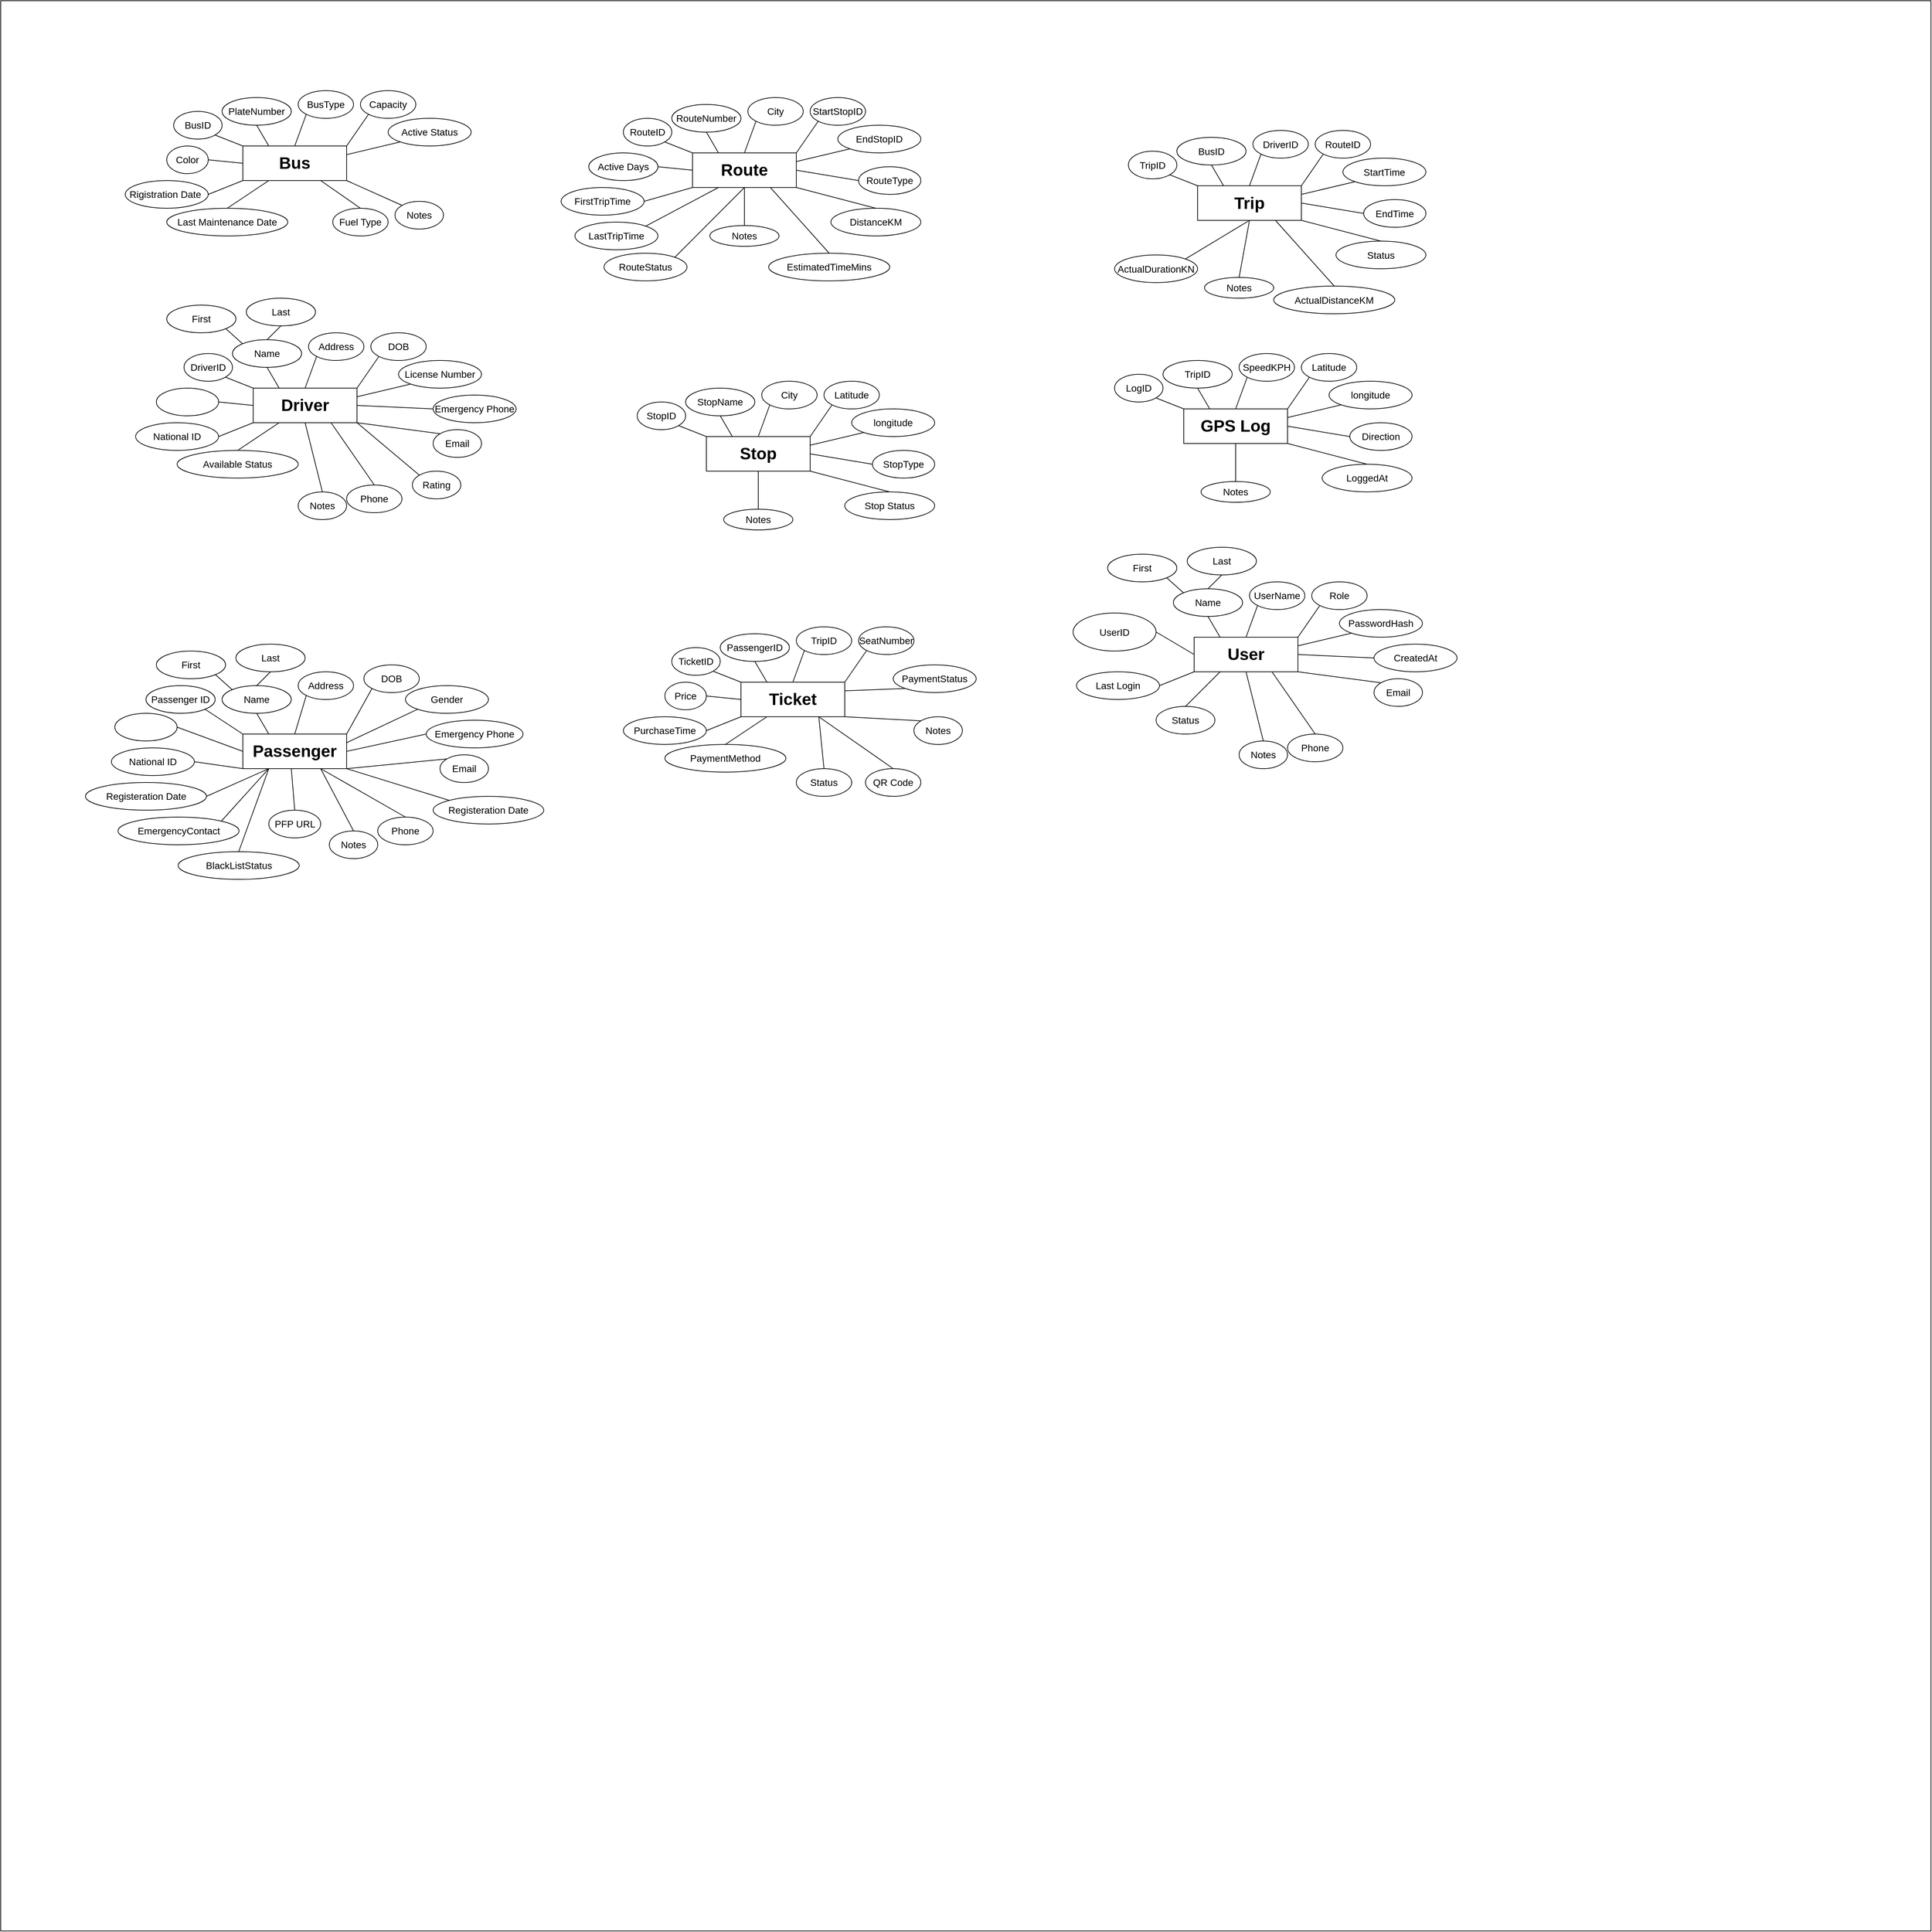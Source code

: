 <mxfile version="26.2.15">
  <diagram name="Page-1" id="o7eWov6yQgNVS03NG548">
    <mxGraphModel dx="1983" dy="1040" grid="1" gridSize="10" guides="1" tooltips="1" connect="1" arrows="1" fold="1" page="1" pageScale="1" pageWidth="850" pageHeight="1100" math="0" shadow="0">
      <root>
        <mxCell id="0" />
        <mxCell id="1" parent="0" />
        <mxCell id="739g5OiwCO8qUdVlX8_Y-1" value="" style="whiteSpace=wrap;html=1;aspect=fixed;movable=0;resizable=0;rotatable=0;deletable=0;editable=0;locked=1;connectable=0;" parent="1" vertex="1">
          <mxGeometry x="-660" y="40" width="2790" height="2790" as="geometry" />
        </mxCell>
        <mxCell id="fux-7QudzdatUc60kh_v-2" value="&lt;font style=&quot;font-size: 24px;&quot;&gt;&lt;b style=&quot;&quot;&gt;Bus&lt;/b&gt;&lt;/font&gt;" style="rounded=0;whiteSpace=wrap;html=1;" parent="1" vertex="1">
          <mxGeometry x="-310" y="250" width="150" height="50" as="geometry" />
        </mxCell>
        <mxCell id="fux-7QudzdatUc60kh_v-3" value="&lt;font style=&quot;font-size: 14px;&quot;&gt;BusID&lt;/font&gt;" style="ellipse;whiteSpace=wrap;html=1;" parent="1" vertex="1">
          <mxGeometry x="-410" y="200" width="70" height="40" as="geometry" />
        </mxCell>
        <mxCell id="fux-7QudzdatUc60kh_v-5" value="" style="endArrow=none;html=1;rounded=0;entryX=1;entryY=1;entryDx=0;entryDy=0;exitX=0;exitY=0;exitDx=0;exitDy=0;" parent="1" source="fux-7QudzdatUc60kh_v-2" target="fux-7QudzdatUc60kh_v-3" edge="1">
          <mxGeometry width="50" height="50" relative="1" as="geometry">
            <mxPoint x="-390" y="310" as="sourcePoint" />
            <mxPoint x="-340" y="260" as="targetPoint" />
          </mxGeometry>
        </mxCell>
        <mxCell id="fux-7QudzdatUc60kh_v-8" style="edgeStyle=orthogonalEdgeStyle;rounded=0;orthogonalLoop=1;jettySize=auto;html=1;exitX=0;exitY=1;exitDx=0;exitDy=0;" parent="1" source="fux-7QudzdatUc60kh_v-6" edge="1">
          <mxGeometry relative="1" as="geometry">
            <mxPoint x="-295" y="214" as="targetPoint" />
          </mxGeometry>
        </mxCell>
        <mxCell id="fux-7QudzdatUc60kh_v-6" value="&lt;span style=&quot;font-size: 14px;&quot;&gt;PlateNumber&lt;/span&gt;" style="ellipse;whiteSpace=wrap;html=1;" parent="1" vertex="1">
          <mxGeometry x="-340" y="180" width="100" height="40" as="geometry" />
        </mxCell>
        <mxCell id="fux-7QudzdatUc60kh_v-7" value="" style="endArrow=none;html=1;rounded=0;exitX=0.25;exitY=0;exitDx=0;exitDy=0;entryX=0.5;entryY=1;entryDx=0;entryDy=0;" parent="1" source="fux-7QudzdatUc60kh_v-2" target="fux-7QudzdatUc60kh_v-6" edge="1">
          <mxGeometry width="50" height="50" relative="1" as="geometry">
            <mxPoint x="-170" y="210" as="sourcePoint" />
            <mxPoint x="-220" y="210" as="targetPoint" />
          </mxGeometry>
        </mxCell>
        <mxCell id="fux-7QudzdatUc60kh_v-9" value="&lt;font style=&quot;font-size: 14px;&quot;&gt;BusType&lt;/font&gt;" style="ellipse;whiteSpace=wrap;html=1;" parent="1" vertex="1">
          <mxGeometry x="-230" y="170" width="80" height="40" as="geometry" />
        </mxCell>
        <mxCell id="fux-7QudzdatUc60kh_v-10" value="" style="endArrow=none;html=1;rounded=0;entryX=0;entryY=1;entryDx=0;entryDy=0;exitX=0.5;exitY=0;exitDx=0;exitDy=0;" parent="1" source="fux-7QudzdatUc60kh_v-2" target="fux-7QudzdatUc60kh_v-9" edge="1">
          <mxGeometry width="50" height="50" relative="1" as="geometry">
            <mxPoint x="-140" y="220" as="sourcePoint" />
            <mxPoint x="-170" y="230" as="targetPoint" />
          </mxGeometry>
        </mxCell>
        <mxCell id="fux-7QudzdatUc60kh_v-11" value="&lt;font style=&quot;font-size: 14px;&quot;&gt;Color&lt;/font&gt;" style="ellipse;whiteSpace=wrap;html=1;" parent="1" vertex="1">
          <mxGeometry x="-420" y="250" width="60" height="40" as="geometry" />
        </mxCell>
        <mxCell id="fux-7QudzdatUc60kh_v-12" value="" style="endArrow=none;html=1;rounded=0;entryX=1;entryY=0.5;entryDx=0;entryDy=0;exitX=0;exitY=0.5;exitDx=0;exitDy=0;" parent="1" source="fux-7QudzdatUc60kh_v-2" target="fux-7QudzdatUc60kh_v-11" edge="1">
          <mxGeometry width="50" height="50" relative="1" as="geometry">
            <mxPoint x="-480" y="330" as="sourcePoint" />
            <mxPoint x="-400" y="310" as="targetPoint" />
          </mxGeometry>
        </mxCell>
        <mxCell id="fux-7QudzdatUc60kh_v-13" value="&lt;font style=&quot;font-size: 14px;&quot;&gt;Rigistration Date&amp;nbsp;&lt;/font&gt;" style="ellipse;whiteSpace=wrap;html=1;" parent="1" vertex="1">
          <mxGeometry x="-480" y="300" width="120" height="40" as="geometry" />
        </mxCell>
        <mxCell id="fux-7QudzdatUc60kh_v-14" value="" style="endArrow=none;html=1;rounded=0;exitX=0;exitY=1;exitDx=0;exitDy=0;" parent="1" source="fux-7QudzdatUc60kh_v-2" edge="1">
          <mxGeometry width="50" height="50" relative="1" as="geometry">
            <mxPoint x="-300" y="320" as="sourcePoint" />
            <mxPoint x="-360" y="320" as="targetPoint" />
          </mxGeometry>
        </mxCell>
        <mxCell id="fux-7QudzdatUc60kh_v-15" value="&lt;span style=&quot;font-size: 14px;&quot;&gt;Last Maintenance Date&lt;/span&gt;" style="ellipse;whiteSpace=wrap;html=1;" parent="1" vertex="1">
          <mxGeometry x="-420" y="340" width="175" height="40" as="geometry" />
        </mxCell>
        <mxCell id="fux-7QudzdatUc60kh_v-16" value="" style="endArrow=none;html=1;rounded=0;exitX=0.25;exitY=1;exitDx=0;exitDy=0;entryX=0.5;entryY=0;entryDx=0;entryDy=0;" parent="1" source="fux-7QudzdatUc60kh_v-2" target="fux-7QudzdatUc60kh_v-15" edge="1">
          <mxGeometry width="50" height="50" relative="1" as="geometry">
            <mxPoint x="-205" y="320" as="sourcePoint" />
            <mxPoint x="-255" y="350" as="targetPoint" />
          </mxGeometry>
        </mxCell>
        <mxCell id="fux-7QudzdatUc60kh_v-17" value="&lt;font style=&quot;font-size: 14px;&quot;&gt;Capacity&lt;/font&gt;" style="ellipse;whiteSpace=wrap;html=1;" parent="1" vertex="1">
          <mxGeometry x="-140" y="170" width="80" height="40" as="geometry" />
        </mxCell>
        <mxCell id="fux-7QudzdatUc60kh_v-18" value="" style="endArrow=none;html=1;rounded=0;entryX=0;entryY=1;entryDx=0;entryDy=0;exitX=1;exitY=0;exitDx=0;exitDy=0;" parent="1" source="fux-7QudzdatUc60kh_v-2" target="fux-7QudzdatUc60kh_v-17" edge="1">
          <mxGeometry width="50" height="50" relative="1" as="geometry">
            <mxPoint x="-160" y="270" as="sourcePoint" />
            <mxPoint x="-80" y="250" as="targetPoint" />
          </mxGeometry>
        </mxCell>
        <mxCell id="fux-7QudzdatUc60kh_v-19" value="&lt;span style=&quot;font-size: 14px;&quot;&gt;Fuel Type&lt;/span&gt;" style="ellipse;whiteSpace=wrap;html=1;" parent="1" vertex="1">
          <mxGeometry x="-180" y="340" width="80" height="40" as="geometry" />
        </mxCell>
        <mxCell id="fux-7QudzdatUc60kh_v-20" value="" style="endArrow=none;html=1;rounded=0;entryX=0.5;entryY=0;entryDx=0;entryDy=0;exitX=0.75;exitY=1;exitDx=0;exitDy=0;" parent="1" source="fux-7QudzdatUc60kh_v-2" target="fux-7QudzdatUc60kh_v-19" edge="1">
          <mxGeometry width="50" height="50" relative="1" as="geometry">
            <mxPoint x="-240" y="410" as="sourcePoint" />
            <mxPoint x="-130" y="410" as="targetPoint" />
          </mxGeometry>
        </mxCell>
        <mxCell id="fux-7QudzdatUc60kh_v-22" value="&lt;span style=&quot;font-size: 14px;&quot;&gt;Active Status&lt;/span&gt;" style="ellipse;whiteSpace=wrap;html=1;" parent="1" vertex="1">
          <mxGeometry x="-100" y="210" width="120" height="40" as="geometry" />
        </mxCell>
        <mxCell id="fux-7QudzdatUc60kh_v-23" value="" style="endArrow=none;html=1;rounded=0;entryX=0;entryY=1;entryDx=0;entryDy=0;exitX=1;exitY=0.25;exitDx=0;exitDy=0;" parent="1" source="fux-7QudzdatUc60kh_v-2" target="fux-7QudzdatUc60kh_v-22" edge="1">
          <mxGeometry width="50" height="50" relative="1" as="geometry">
            <mxPoint x="-120" y="290" as="sourcePoint" />
            <mxPoint x="-40" y="290" as="targetPoint" />
          </mxGeometry>
        </mxCell>
        <mxCell id="fux-7QudzdatUc60kh_v-24" value="&lt;span style=&quot;font-size: 14px;&quot;&gt;Notes&lt;/span&gt;" style="ellipse;whiteSpace=wrap;html=1;" parent="1" vertex="1">
          <mxGeometry x="-90" y="330" width="70" height="40" as="geometry" />
        </mxCell>
        <mxCell id="fux-7QudzdatUc60kh_v-25" value="" style="endArrow=none;html=1;rounded=0;entryX=0;entryY=0;entryDx=0;entryDy=0;exitX=1;exitY=1;exitDx=0;exitDy=0;" parent="1" source="fux-7QudzdatUc60kh_v-2" target="fux-7QudzdatUc60kh_v-24" edge="1">
          <mxGeometry width="50" height="50" relative="1" as="geometry">
            <mxPoint x="-150" y="353" as="sourcePoint" />
            <mxPoint x="-30" y="380" as="targetPoint" />
          </mxGeometry>
        </mxCell>
        <mxCell id="rAs9mNsgk9GxSlH9eVX4-1" value="&lt;font style=&quot;font-size: 24px;&quot;&gt;&lt;b style=&quot;&quot;&gt;Driver&lt;/b&gt;&lt;/font&gt;" style="rounded=0;whiteSpace=wrap;html=1;" vertex="1" parent="1">
          <mxGeometry x="-295" y="600" width="150" height="50" as="geometry" />
        </mxCell>
        <mxCell id="rAs9mNsgk9GxSlH9eVX4-2" value="&lt;font style=&quot;font-size: 14px;&quot;&gt;DriverID&lt;/font&gt;" style="ellipse;whiteSpace=wrap;html=1;" vertex="1" parent="1">
          <mxGeometry x="-395" y="550" width="70" height="40" as="geometry" />
        </mxCell>
        <mxCell id="rAs9mNsgk9GxSlH9eVX4-3" value="" style="endArrow=none;html=1;rounded=0;entryX=1;entryY=1;entryDx=0;entryDy=0;exitX=0;exitY=0;exitDx=0;exitDy=0;" edge="1" parent="1" source="rAs9mNsgk9GxSlH9eVX4-1" target="rAs9mNsgk9GxSlH9eVX4-2">
          <mxGeometry width="50" height="50" relative="1" as="geometry">
            <mxPoint x="-375" y="660" as="sourcePoint" />
            <mxPoint x="-325" y="610" as="targetPoint" />
          </mxGeometry>
        </mxCell>
        <mxCell id="rAs9mNsgk9GxSlH9eVX4-4" style="edgeStyle=orthogonalEdgeStyle;rounded=0;orthogonalLoop=1;jettySize=auto;html=1;exitX=0;exitY=1;exitDx=0;exitDy=0;" edge="1" parent="1" source="rAs9mNsgk9GxSlH9eVX4-5">
          <mxGeometry relative="1" as="geometry">
            <mxPoint x="-280" y="564" as="targetPoint" />
          </mxGeometry>
        </mxCell>
        <mxCell id="rAs9mNsgk9GxSlH9eVX4-5" value="&lt;span style=&quot;font-size: 14px;&quot;&gt;Name&lt;/span&gt;" style="ellipse;whiteSpace=wrap;html=1;" vertex="1" parent="1">
          <mxGeometry x="-325" y="530" width="100" height="40" as="geometry" />
        </mxCell>
        <mxCell id="rAs9mNsgk9GxSlH9eVX4-6" value="" style="endArrow=none;html=1;rounded=0;exitX=0.25;exitY=0;exitDx=0;exitDy=0;entryX=0.5;entryY=1;entryDx=0;entryDy=0;" edge="1" parent="1" source="rAs9mNsgk9GxSlH9eVX4-1" target="rAs9mNsgk9GxSlH9eVX4-5">
          <mxGeometry width="50" height="50" relative="1" as="geometry">
            <mxPoint x="-155" y="560" as="sourcePoint" />
            <mxPoint x="-205" y="560" as="targetPoint" />
          </mxGeometry>
        </mxCell>
        <mxCell id="rAs9mNsgk9GxSlH9eVX4-7" value="&lt;font style=&quot;font-size: 14px;&quot;&gt;Address&lt;/font&gt;" style="ellipse;whiteSpace=wrap;html=1;" vertex="1" parent="1">
          <mxGeometry x="-215" y="520" width="80" height="40" as="geometry" />
        </mxCell>
        <mxCell id="rAs9mNsgk9GxSlH9eVX4-8" value="" style="endArrow=none;html=1;rounded=0;entryX=0;entryY=1;entryDx=0;entryDy=0;exitX=0.5;exitY=0;exitDx=0;exitDy=0;" edge="1" parent="1" source="rAs9mNsgk9GxSlH9eVX4-1" target="rAs9mNsgk9GxSlH9eVX4-7">
          <mxGeometry width="50" height="50" relative="1" as="geometry">
            <mxPoint x="-125" y="570" as="sourcePoint" />
            <mxPoint x="-155" y="580" as="targetPoint" />
          </mxGeometry>
        </mxCell>
        <mxCell id="rAs9mNsgk9GxSlH9eVX4-9" value="&lt;font style=&quot;font-size: 14px; color: rgb(255, 255, 255);&quot;&gt;Hire Date&lt;/font&gt;" style="ellipse;whiteSpace=wrap;html=1;" vertex="1" parent="1">
          <mxGeometry x="-435" y="600" width="90" height="40" as="geometry" />
        </mxCell>
        <mxCell id="rAs9mNsgk9GxSlH9eVX4-10" value="" style="endArrow=none;html=1;rounded=0;entryX=1;entryY=0.5;entryDx=0;entryDy=0;exitX=0;exitY=0.5;exitDx=0;exitDy=0;" edge="1" parent="1" source="rAs9mNsgk9GxSlH9eVX4-1" target="rAs9mNsgk9GxSlH9eVX4-9">
          <mxGeometry width="50" height="50" relative="1" as="geometry">
            <mxPoint x="-465" y="680" as="sourcePoint" />
            <mxPoint x="-385" y="660" as="targetPoint" />
          </mxGeometry>
        </mxCell>
        <mxCell id="rAs9mNsgk9GxSlH9eVX4-11" value="&lt;font style=&quot;font-size: 14px;&quot;&gt;National ID&lt;/font&gt;" style="ellipse;whiteSpace=wrap;html=1;" vertex="1" parent="1">
          <mxGeometry x="-465" y="650" width="120" height="40" as="geometry" />
        </mxCell>
        <mxCell id="rAs9mNsgk9GxSlH9eVX4-12" value="" style="endArrow=none;html=1;rounded=0;exitX=0;exitY=1;exitDx=0;exitDy=0;" edge="1" parent="1" source="rAs9mNsgk9GxSlH9eVX4-1">
          <mxGeometry width="50" height="50" relative="1" as="geometry">
            <mxPoint x="-285" y="670" as="sourcePoint" />
            <mxPoint x="-345" y="670" as="targetPoint" />
          </mxGeometry>
        </mxCell>
        <mxCell id="rAs9mNsgk9GxSlH9eVX4-13" value="&lt;span style=&quot;font-size: 14px;&quot;&gt;Available Status&lt;/span&gt;" style="ellipse;whiteSpace=wrap;html=1;" vertex="1" parent="1">
          <mxGeometry x="-405" y="690" width="175" height="40" as="geometry" />
        </mxCell>
        <mxCell id="rAs9mNsgk9GxSlH9eVX4-14" value="" style="endArrow=none;html=1;rounded=0;exitX=0.25;exitY=1;exitDx=0;exitDy=0;entryX=0.5;entryY=0;entryDx=0;entryDy=0;" edge="1" parent="1" source="rAs9mNsgk9GxSlH9eVX4-1" target="rAs9mNsgk9GxSlH9eVX4-13">
          <mxGeometry width="50" height="50" relative="1" as="geometry">
            <mxPoint x="-190" y="670" as="sourcePoint" />
            <mxPoint x="-240" y="700" as="targetPoint" />
          </mxGeometry>
        </mxCell>
        <mxCell id="rAs9mNsgk9GxSlH9eVX4-15" value="&lt;span style=&quot;font-size: 14px;&quot;&gt;DOB&lt;/span&gt;" style="ellipse;whiteSpace=wrap;html=1;" vertex="1" parent="1">
          <mxGeometry x="-125" y="520" width="80" height="40" as="geometry" />
        </mxCell>
        <mxCell id="rAs9mNsgk9GxSlH9eVX4-16" value="" style="endArrow=none;html=1;rounded=0;entryX=0;entryY=1;entryDx=0;entryDy=0;exitX=1;exitY=0;exitDx=0;exitDy=0;" edge="1" parent="1" source="rAs9mNsgk9GxSlH9eVX4-1" target="rAs9mNsgk9GxSlH9eVX4-15">
          <mxGeometry width="50" height="50" relative="1" as="geometry">
            <mxPoint x="-145" y="620" as="sourcePoint" />
            <mxPoint x="-65" y="600" as="targetPoint" />
          </mxGeometry>
        </mxCell>
        <mxCell id="rAs9mNsgk9GxSlH9eVX4-17" value="&lt;span style=&quot;font-size: 14px;&quot;&gt;Phone&lt;/span&gt;" style="ellipse;whiteSpace=wrap;html=1;" vertex="1" parent="1">
          <mxGeometry x="-160" y="740" width="80" height="40" as="geometry" />
        </mxCell>
        <mxCell id="rAs9mNsgk9GxSlH9eVX4-18" value="" style="endArrow=none;html=1;rounded=0;entryX=0.5;entryY=0;entryDx=0;entryDy=0;exitX=0.75;exitY=1;exitDx=0;exitDy=0;" edge="1" parent="1" source="rAs9mNsgk9GxSlH9eVX4-1" target="rAs9mNsgk9GxSlH9eVX4-17">
          <mxGeometry width="50" height="50" relative="1" as="geometry">
            <mxPoint x="-225" y="760" as="sourcePoint" />
            <mxPoint x="-115" y="760" as="targetPoint" />
          </mxGeometry>
        </mxCell>
        <mxCell id="rAs9mNsgk9GxSlH9eVX4-19" value="&lt;span style=&quot;font-size: 14px;&quot;&gt;License Number&lt;/span&gt;" style="ellipse;whiteSpace=wrap;html=1;" vertex="1" parent="1">
          <mxGeometry x="-85" y="560" width="120" height="40" as="geometry" />
        </mxCell>
        <mxCell id="rAs9mNsgk9GxSlH9eVX4-20" value="" style="endArrow=none;html=1;rounded=0;entryX=0;entryY=1;entryDx=0;entryDy=0;exitX=1;exitY=0.25;exitDx=0;exitDy=0;" edge="1" parent="1" source="rAs9mNsgk9GxSlH9eVX4-1" target="rAs9mNsgk9GxSlH9eVX4-19">
          <mxGeometry width="50" height="50" relative="1" as="geometry">
            <mxPoint x="-105" y="640" as="sourcePoint" />
            <mxPoint x="-25" y="640" as="targetPoint" />
          </mxGeometry>
        </mxCell>
        <mxCell id="rAs9mNsgk9GxSlH9eVX4-21" value="&lt;span style=&quot;font-size: 14px;&quot;&gt;Email&lt;/span&gt;" style="ellipse;whiteSpace=wrap;html=1;" vertex="1" parent="1">
          <mxGeometry x="-35" y="660" width="70" height="40" as="geometry" />
        </mxCell>
        <mxCell id="rAs9mNsgk9GxSlH9eVX4-22" value="" style="endArrow=none;html=1;rounded=0;entryX=0;entryY=0;entryDx=0;entryDy=0;exitX=1;exitY=1;exitDx=0;exitDy=0;" edge="1" parent="1" source="rAs9mNsgk9GxSlH9eVX4-1" target="rAs9mNsgk9GxSlH9eVX4-21">
          <mxGeometry width="50" height="50" relative="1" as="geometry">
            <mxPoint x="-135" y="703" as="sourcePoint" />
            <mxPoint x="-15" y="730" as="targetPoint" />
          </mxGeometry>
        </mxCell>
        <mxCell id="rAs9mNsgk9GxSlH9eVX4-26" value="&lt;span style=&quot;font-size: 14px;&quot;&gt;First&lt;/span&gt;" style="ellipse;whiteSpace=wrap;html=1;" vertex="1" parent="1">
          <mxGeometry x="-420" y="480" width="100" height="40" as="geometry" />
        </mxCell>
        <mxCell id="rAs9mNsgk9GxSlH9eVX4-27" value="" style="endArrow=none;html=1;rounded=0;exitX=0;exitY=0;exitDx=0;exitDy=0;entryX=1;entryY=1;entryDx=0;entryDy=0;" edge="1" parent="1" target="rAs9mNsgk9GxSlH9eVX4-26" source="rAs9mNsgk9GxSlH9eVX4-5">
          <mxGeometry width="50" height="50" relative="1" as="geometry">
            <mxPoint x="-307" y="530" as="sourcePoint" />
            <mxPoint x="-255" y="490" as="targetPoint" />
          </mxGeometry>
        </mxCell>
        <mxCell id="rAs9mNsgk9GxSlH9eVX4-28" value="&lt;span style=&quot;font-size: 14px;&quot;&gt;Last&lt;/span&gt;" style="ellipse;whiteSpace=wrap;html=1;" vertex="1" parent="1">
          <mxGeometry x="-305" y="470" width="100" height="40" as="geometry" />
        </mxCell>
        <mxCell id="rAs9mNsgk9GxSlH9eVX4-29" value="" style="endArrow=none;html=1;rounded=0;exitX=0.5;exitY=0;exitDx=0;exitDy=0;entryX=0.5;entryY=1;entryDx=0;entryDy=0;" edge="1" parent="1" target="rAs9mNsgk9GxSlH9eVX4-28" source="rAs9mNsgk9GxSlH9eVX4-5">
          <mxGeometry width="50" height="50" relative="1" as="geometry">
            <mxPoint x="-255" y="540" as="sourcePoint" />
            <mxPoint x="-235" y="510" as="targetPoint" />
          </mxGeometry>
        </mxCell>
        <mxCell id="rAs9mNsgk9GxSlH9eVX4-30" value="&lt;span style=&quot;font-size: 14px;&quot;&gt;Emergency Phone&lt;/span&gt;" style="ellipse;whiteSpace=wrap;html=1;" vertex="1" parent="1">
          <mxGeometry x="-35" y="610" width="120" height="40" as="geometry" />
        </mxCell>
        <mxCell id="rAs9mNsgk9GxSlH9eVX4-31" value="" style="endArrow=none;html=1;rounded=0;entryX=0;entryY=0.5;entryDx=0;entryDy=0;exitX=1;exitY=0.5;exitDx=0;exitDy=0;" edge="1" parent="1" target="rAs9mNsgk9GxSlH9eVX4-30" source="rAs9mNsgk9GxSlH9eVX4-1">
          <mxGeometry width="50" height="50" relative="1" as="geometry">
            <mxPoint x="-95" y="663" as="sourcePoint" />
            <mxPoint x="25" y="690" as="targetPoint" />
          </mxGeometry>
        </mxCell>
        <mxCell id="rAs9mNsgk9GxSlH9eVX4-35" value="&lt;span style=&quot;font-size: 14px;&quot;&gt;Notes&lt;/span&gt;" style="ellipse;whiteSpace=wrap;html=1;" vertex="1" parent="1">
          <mxGeometry x="-230" y="750" width="70" height="40" as="geometry" />
        </mxCell>
        <mxCell id="rAs9mNsgk9GxSlH9eVX4-36" value="" style="endArrow=none;html=1;rounded=0;entryX=0.5;entryY=0;entryDx=0;entryDy=0;exitX=0.5;exitY=1;exitDx=0;exitDy=0;" edge="1" parent="1" target="rAs9mNsgk9GxSlH9eVX4-35" source="rAs9mNsgk9GxSlH9eVX4-1">
          <mxGeometry width="50" height="50" relative="1" as="geometry">
            <mxPoint x="-240" y="640" as="sourcePoint" />
            <mxPoint x="-145" y="830" as="targetPoint" />
          </mxGeometry>
        </mxCell>
        <mxCell id="rAs9mNsgk9GxSlH9eVX4-37" value="&lt;span style=&quot;font-size: 14px;&quot;&gt;Rating&lt;/span&gt;" style="ellipse;whiteSpace=wrap;html=1;" vertex="1" parent="1">
          <mxGeometry x="-65" y="720" width="70" height="40" as="geometry" />
        </mxCell>
        <mxCell id="rAs9mNsgk9GxSlH9eVX4-38" value="" style="endArrow=none;html=1;rounded=0;exitX=1;exitY=1;exitDx=0;exitDy=0;entryX=0;entryY=0;entryDx=0;entryDy=0;" edge="1" parent="1" target="rAs9mNsgk9GxSlH9eVX4-37" source="rAs9mNsgk9GxSlH9eVX4-1">
          <mxGeometry width="50" height="50" relative="1" as="geometry">
            <mxPoint x="-50" y="700" as="sourcePoint" />
            <mxPoint x="-45" y="730" as="targetPoint" />
          </mxGeometry>
        </mxCell>
        <mxCell id="rAs9mNsgk9GxSlH9eVX4-39" value="&lt;font style=&quot;font-size: 24px;&quot;&gt;&lt;b style=&quot;&quot;&gt;Route&lt;/b&gt;&lt;/font&gt;" style="rounded=0;whiteSpace=wrap;html=1;" vertex="1" parent="1">
          <mxGeometry x="340" y="260" width="150" height="50" as="geometry" />
        </mxCell>
        <mxCell id="rAs9mNsgk9GxSlH9eVX4-40" value="&lt;font style=&quot;font-size: 14px;&quot;&gt;RouteID&lt;/font&gt;" style="ellipse;whiteSpace=wrap;html=1;" vertex="1" parent="1">
          <mxGeometry x="240" y="210" width="70" height="40" as="geometry" />
        </mxCell>
        <mxCell id="rAs9mNsgk9GxSlH9eVX4-41" value="" style="endArrow=none;html=1;rounded=0;entryX=1;entryY=1;entryDx=0;entryDy=0;exitX=0;exitY=0;exitDx=0;exitDy=0;" edge="1" parent="1" source="rAs9mNsgk9GxSlH9eVX4-39" target="rAs9mNsgk9GxSlH9eVX4-40">
          <mxGeometry width="50" height="50" relative="1" as="geometry">
            <mxPoint x="260" y="320" as="sourcePoint" />
            <mxPoint x="310" y="270" as="targetPoint" />
          </mxGeometry>
        </mxCell>
        <mxCell id="rAs9mNsgk9GxSlH9eVX4-42" style="edgeStyle=orthogonalEdgeStyle;rounded=0;orthogonalLoop=1;jettySize=auto;html=1;exitX=0;exitY=1;exitDx=0;exitDy=0;" edge="1" parent="1" source="rAs9mNsgk9GxSlH9eVX4-43">
          <mxGeometry relative="1" as="geometry">
            <mxPoint x="355" y="224" as="targetPoint" />
          </mxGeometry>
        </mxCell>
        <mxCell id="rAs9mNsgk9GxSlH9eVX4-43" value="&lt;span style=&quot;font-size: 14px;&quot;&gt;RouteNumber&lt;/span&gt;" style="ellipse;whiteSpace=wrap;html=1;" vertex="1" parent="1">
          <mxGeometry x="310" y="190" width="100" height="40" as="geometry" />
        </mxCell>
        <mxCell id="rAs9mNsgk9GxSlH9eVX4-44" value="" style="endArrow=none;html=1;rounded=0;exitX=0.25;exitY=0;exitDx=0;exitDy=0;entryX=0.5;entryY=1;entryDx=0;entryDy=0;" edge="1" parent="1" source="rAs9mNsgk9GxSlH9eVX4-39" target="rAs9mNsgk9GxSlH9eVX4-43">
          <mxGeometry width="50" height="50" relative="1" as="geometry">
            <mxPoint x="480" y="220" as="sourcePoint" />
            <mxPoint x="430" y="220" as="targetPoint" />
          </mxGeometry>
        </mxCell>
        <mxCell id="rAs9mNsgk9GxSlH9eVX4-45" value="&lt;font style=&quot;font-size: 14px;&quot;&gt;City&lt;/font&gt;" style="ellipse;whiteSpace=wrap;html=1;" vertex="1" parent="1">
          <mxGeometry x="420" y="180" width="80" height="40" as="geometry" />
        </mxCell>
        <mxCell id="rAs9mNsgk9GxSlH9eVX4-46" value="" style="endArrow=none;html=1;rounded=0;entryX=0;entryY=1;entryDx=0;entryDy=0;exitX=0.5;exitY=0;exitDx=0;exitDy=0;" edge="1" parent="1" source="rAs9mNsgk9GxSlH9eVX4-39" target="rAs9mNsgk9GxSlH9eVX4-45">
          <mxGeometry width="50" height="50" relative="1" as="geometry">
            <mxPoint x="510" y="230" as="sourcePoint" />
            <mxPoint x="480" y="240" as="targetPoint" />
          </mxGeometry>
        </mxCell>
        <mxCell id="rAs9mNsgk9GxSlH9eVX4-47" value="&lt;font style=&quot;font-size: 14px;&quot;&gt;Active Days&lt;/font&gt;" style="ellipse;whiteSpace=wrap;html=1;" vertex="1" parent="1">
          <mxGeometry x="190" y="260" width="100" height="40" as="geometry" />
        </mxCell>
        <mxCell id="rAs9mNsgk9GxSlH9eVX4-48" value="" style="endArrow=none;html=1;rounded=0;entryX=1;entryY=0.5;entryDx=0;entryDy=0;exitX=0;exitY=0.5;exitDx=0;exitDy=0;" edge="1" parent="1" source="rAs9mNsgk9GxSlH9eVX4-39" target="rAs9mNsgk9GxSlH9eVX4-47">
          <mxGeometry width="50" height="50" relative="1" as="geometry">
            <mxPoint x="170" y="340" as="sourcePoint" />
            <mxPoint x="250" y="320" as="targetPoint" />
          </mxGeometry>
        </mxCell>
        <mxCell id="rAs9mNsgk9GxSlH9eVX4-49" value="&lt;font style=&quot;font-size: 14px;&quot;&gt;FirstTripTime&lt;/font&gt;" style="ellipse;whiteSpace=wrap;html=1;" vertex="1" parent="1">
          <mxGeometry x="150" y="310" width="120" height="40" as="geometry" />
        </mxCell>
        <mxCell id="rAs9mNsgk9GxSlH9eVX4-50" value="" style="endArrow=none;html=1;rounded=0;exitX=0;exitY=1;exitDx=0;exitDy=0;entryX=1;entryY=0.5;entryDx=0;entryDy=0;" edge="1" parent="1" source="rAs9mNsgk9GxSlH9eVX4-39" target="rAs9mNsgk9GxSlH9eVX4-49">
          <mxGeometry width="50" height="50" relative="1" as="geometry">
            <mxPoint x="350" y="330" as="sourcePoint" />
            <mxPoint x="290" y="330" as="targetPoint" />
          </mxGeometry>
        </mxCell>
        <mxCell id="rAs9mNsgk9GxSlH9eVX4-51" value="&lt;span style=&quot;font-size: 14px;&quot;&gt;EstimatedTimeMins&lt;/span&gt;" style="ellipse;whiteSpace=wrap;html=1;" vertex="1" parent="1">
          <mxGeometry x="450" y="405" width="175" height="40" as="geometry" />
        </mxCell>
        <mxCell id="rAs9mNsgk9GxSlH9eVX4-52" value="" style="endArrow=none;html=1;rounded=0;exitX=0.75;exitY=1;exitDx=0;exitDy=0;entryX=0.5;entryY=0;entryDx=0;entryDy=0;" edge="1" parent="1" source="rAs9mNsgk9GxSlH9eVX4-39" target="rAs9mNsgk9GxSlH9eVX4-51">
          <mxGeometry width="50" height="50" relative="1" as="geometry">
            <mxPoint x="445" y="330" as="sourcePoint" />
            <mxPoint x="395" y="360" as="targetPoint" />
          </mxGeometry>
        </mxCell>
        <mxCell id="rAs9mNsgk9GxSlH9eVX4-53" value="&lt;font style=&quot;font-size: 14px;&quot;&gt;StartStopID&lt;/font&gt;" style="ellipse;whiteSpace=wrap;html=1;" vertex="1" parent="1">
          <mxGeometry x="510" y="180" width="80" height="40" as="geometry" />
        </mxCell>
        <mxCell id="rAs9mNsgk9GxSlH9eVX4-54" value="" style="endArrow=none;html=1;rounded=0;entryX=0;entryY=1;entryDx=0;entryDy=0;exitX=1;exitY=0;exitDx=0;exitDy=0;" edge="1" parent="1" source="rAs9mNsgk9GxSlH9eVX4-39" target="rAs9mNsgk9GxSlH9eVX4-53">
          <mxGeometry width="50" height="50" relative="1" as="geometry">
            <mxPoint x="490" y="280" as="sourcePoint" />
            <mxPoint x="570" y="260" as="targetPoint" />
          </mxGeometry>
        </mxCell>
        <mxCell id="rAs9mNsgk9GxSlH9eVX4-55" value="&lt;span style=&quot;font-size: 14px;&quot;&gt;DistanceKM&lt;/span&gt;" style="ellipse;whiteSpace=wrap;html=1;" vertex="1" parent="1">
          <mxGeometry x="540" y="340" width="130" height="40" as="geometry" />
        </mxCell>
        <mxCell id="rAs9mNsgk9GxSlH9eVX4-56" value="" style="endArrow=none;html=1;rounded=0;entryX=0.5;entryY=0;entryDx=0;entryDy=0;exitX=1;exitY=1;exitDx=0;exitDy=0;" edge="1" parent="1" source="rAs9mNsgk9GxSlH9eVX4-39" target="rAs9mNsgk9GxSlH9eVX4-55">
          <mxGeometry width="50" height="50" relative="1" as="geometry">
            <mxPoint x="410" y="420" as="sourcePoint" />
            <mxPoint x="520" y="420" as="targetPoint" />
          </mxGeometry>
        </mxCell>
        <mxCell id="rAs9mNsgk9GxSlH9eVX4-57" value="&lt;span style=&quot;font-size: 14px;&quot;&gt;EndStopID&lt;/span&gt;" style="ellipse;whiteSpace=wrap;html=1;" vertex="1" parent="1">
          <mxGeometry x="550" y="220" width="120" height="40" as="geometry" />
        </mxCell>
        <mxCell id="rAs9mNsgk9GxSlH9eVX4-58" value="" style="endArrow=none;html=1;rounded=0;entryX=0;entryY=1;entryDx=0;entryDy=0;exitX=1;exitY=0.25;exitDx=0;exitDy=0;" edge="1" parent="1" source="rAs9mNsgk9GxSlH9eVX4-39" target="rAs9mNsgk9GxSlH9eVX4-57">
          <mxGeometry width="50" height="50" relative="1" as="geometry">
            <mxPoint x="530" y="300" as="sourcePoint" />
            <mxPoint x="610" y="300" as="targetPoint" />
          </mxGeometry>
        </mxCell>
        <mxCell id="rAs9mNsgk9GxSlH9eVX4-59" value="&lt;span style=&quot;font-size: 14px;&quot;&gt;RouteType&lt;/span&gt;" style="ellipse;whiteSpace=wrap;html=1;" vertex="1" parent="1">
          <mxGeometry x="580" y="280" width="90" height="40" as="geometry" />
        </mxCell>
        <mxCell id="rAs9mNsgk9GxSlH9eVX4-60" value="" style="endArrow=none;html=1;rounded=0;entryX=0;entryY=0.5;entryDx=0;entryDy=0;exitX=1;exitY=0.5;exitDx=0;exitDy=0;" edge="1" parent="1" source="rAs9mNsgk9GxSlH9eVX4-39" target="rAs9mNsgk9GxSlH9eVX4-59">
          <mxGeometry width="50" height="50" relative="1" as="geometry">
            <mxPoint x="500" y="363" as="sourcePoint" />
            <mxPoint x="620" y="390" as="targetPoint" />
          </mxGeometry>
        </mxCell>
        <mxCell id="rAs9mNsgk9GxSlH9eVX4-62" value="&lt;font style=&quot;font-size: 14px;&quot;&gt;LastTripTime&lt;/font&gt;" style="ellipse;whiteSpace=wrap;html=1;" vertex="1" parent="1">
          <mxGeometry x="170" y="360" width="120" height="40" as="geometry" />
        </mxCell>
        <mxCell id="rAs9mNsgk9GxSlH9eVX4-63" value="" style="endArrow=none;html=1;rounded=0;exitX=0.25;exitY=1;exitDx=0;exitDy=0;entryX=1;entryY=0;entryDx=0;entryDy=0;" edge="1" parent="1" target="rAs9mNsgk9GxSlH9eVX4-62" source="rAs9mNsgk9GxSlH9eVX4-39">
          <mxGeometry width="50" height="50" relative="1" as="geometry">
            <mxPoint x="360" y="370" as="sourcePoint" />
            <mxPoint x="310" y="390" as="targetPoint" />
          </mxGeometry>
        </mxCell>
        <mxCell id="rAs9mNsgk9GxSlH9eVX4-64" value="&lt;font style=&quot;font-size: 14px;&quot;&gt;RouteStatus&lt;/font&gt;" style="ellipse;whiteSpace=wrap;html=1;" vertex="1" parent="1">
          <mxGeometry x="212" y="405" width="120" height="40" as="geometry" />
        </mxCell>
        <mxCell id="rAs9mNsgk9GxSlH9eVX4-65" value="" style="endArrow=none;html=1;rounded=0;exitX=0.5;exitY=1;exitDx=0;exitDy=0;entryX=1;entryY=0;entryDx=0;entryDy=0;" edge="1" parent="1" target="rAs9mNsgk9GxSlH9eVX4-64" source="rAs9mNsgk9GxSlH9eVX4-39">
          <mxGeometry width="50" height="50" relative="1" as="geometry">
            <mxPoint x="420" y="355" as="sourcePoint" />
            <mxPoint x="352" y="435" as="targetPoint" />
          </mxGeometry>
        </mxCell>
        <mxCell id="rAs9mNsgk9GxSlH9eVX4-66" value="&lt;span style=&quot;font-size: 14px;&quot;&gt;Notes&lt;/span&gt;" style="ellipse;whiteSpace=wrap;html=1;" vertex="1" parent="1">
          <mxGeometry x="365" y="365" width="100" height="30" as="geometry" />
        </mxCell>
        <mxCell id="rAs9mNsgk9GxSlH9eVX4-67" value="" style="endArrow=none;html=1;rounded=0;entryX=0.5;entryY=0;entryDx=0;entryDy=0;exitX=0.5;exitY=1;exitDx=0;exitDy=0;" edge="1" parent="1" target="rAs9mNsgk9GxSlH9eVX4-66" source="rAs9mNsgk9GxSlH9eVX4-39">
          <mxGeometry width="50" height="50" relative="1" as="geometry">
            <mxPoint x="420" y="320" as="sourcePoint" />
            <mxPoint x="295" y="435" as="targetPoint" />
          </mxGeometry>
        </mxCell>
        <mxCell id="rAs9mNsgk9GxSlH9eVX4-96" value="&lt;font style=&quot;font-size: 24px;&quot;&gt;&lt;b style=&quot;&quot;&gt;Stop&lt;/b&gt;&lt;/font&gt;" style="rounded=0;whiteSpace=wrap;html=1;" vertex="1" parent="1">
          <mxGeometry x="360" y="670" width="150" height="50" as="geometry" />
        </mxCell>
        <mxCell id="rAs9mNsgk9GxSlH9eVX4-97" value="&lt;font style=&quot;font-size: 14px;&quot;&gt;StopID&lt;/font&gt;" style="ellipse;whiteSpace=wrap;html=1;" vertex="1" parent="1">
          <mxGeometry x="260" y="620" width="70" height="40" as="geometry" />
        </mxCell>
        <mxCell id="rAs9mNsgk9GxSlH9eVX4-98" value="" style="endArrow=none;html=1;rounded=0;entryX=1;entryY=1;entryDx=0;entryDy=0;exitX=0;exitY=0;exitDx=0;exitDy=0;" edge="1" parent="1" source="rAs9mNsgk9GxSlH9eVX4-96" target="rAs9mNsgk9GxSlH9eVX4-97">
          <mxGeometry width="50" height="50" relative="1" as="geometry">
            <mxPoint x="280" y="730" as="sourcePoint" />
            <mxPoint x="330" y="680" as="targetPoint" />
          </mxGeometry>
        </mxCell>
        <mxCell id="rAs9mNsgk9GxSlH9eVX4-99" style="edgeStyle=orthogonalEdgeStyle;rounded=0;orthogonalLoop=1;jettySize=auto;html=1;exitX=0;exitY=1;exitDx=0;exitDy=0;" edge="1" parent="1" source="rAs9mNsgk9GxSlH9eVX4-100">
          <mxGeometry relative="1" as="geometry">
            <mxPoint x="375" y="634" as="targetPoint" />
          </mxGeometry>
        </mxCell>
        <mxCell id="rAs9mNsgk9GxSlH9eVX4-100" value="&lt;span style=&quot;font-size: 14px;&quot;&gt;StopName&lt;/span&gt;" style="ellipse;whiteSpace=wrap;html=1;" vertex="1" parent="1">
          <mxGeometry x="330" y="600" width="100" height="40" as="geometry" />
        </mxCell>
        <mxCell id="rAs9mNsgk9GxSlH9eVX4-101" value="" style="endArrow=none;html=1;rounded=0;exitX=0.25;exitY=0;exitDx=0;exitDy=0;entryX=0.5;entryY=1;entryDx=0;entryDy=0;" edge="1" parent="1" source="rAs9mNsgk9GxSlH9eVX4-96" target="rAs9mNsgk9GxSlH9eVX4-100">
          <mxGeometry width="50" height="50" relative="1" as="geometry">
            <mxPoint x="500" y="630" as="sourcePoint" />
            <mxPoint x="450" y="630" as="targetPoint" />
          </mxGeometry>
        </mxCell>
        <mxCell id="rAs9mNsgk9GxSlH9eVX4-102" value="&lt;font style=&quot;font-size: 14px;&quot;&gt;City&lt;/font&gt;" style="ellipse;whiteSpace=wrap;html=1;" vertex="1" parent="1">
          <mxGeometry x="440" y="590" width="80" height="40" as="geometry" />
        </mxCell>
        <mxCell id="rAs9mNsgk9GxSlH9eVX4-103" value="" style="endArrow=none;html=1;rounded=0;entryX=0;entryY=1;entryDx=0;entryDy=0;exitX=0.5;exitY=0;exitDx=0;exitDy=0;" edge="1" parent="1" source="rAs9mNsgk9GxSlH9eVX4-96" target="rAs9mNsgk9GxSlH9eVX4-102">
          <mxGeometry width="50" height="50" relative="1" as="geometry">
            <mxPoint x="530" y="640" as="sourcePoint" />
            <mxPoint x="500" y="650" as="targetPoint" />
          </mxGeometry>
        </mxCell>
        <mxCell id="rAs9mNsgk9GxSlH9eVX4-110" value="&lt;font style=&quot;font-size: 14px;&quot;&gt;Latitude&lt;/font&gt;" style="ellipse;whiteSpace=wrap;html=1;" vertex="1" parent="1">
          <mxGeometry x="530" y="590" width="80" height="40" as="geometry" />
        </mxCell>
        <mxCell id="rAs9mNsgk9GxSlH9eVX4-111" value="" style="endArrow=none;html=1;rounded=0;entryX=0;entryY=1;entryDx=0;entryDy=0;exitX=1;exitY=0;exitDx=0;exitDy=0;" edge="1" parent="1" source="rAs9mNsgk9GxSlH9eVX4-96" target="rAs9mNsgk9GxSlH9eVX4-110">
          <mxGeometry width="50" height="50" relative="1" as="geometry">
            <mxPoint x="510" y="690" as="sourcePoint" />
            <mxPoint x="590" y="670" as="targetPoint" />
          </mxGeometry>
        </mxCell>
        <mxCell id="rAs9mNsgk9GxSlH9eVX4-112" value="&lt;span style=&quot;font-size: 14px;&quot;&gt;Stop Status&lt;/span&gt;" style="ellipse;whiteSpace=wrap;html=1;" vertex="1" parent="1">
          <mxGeometry x="560" y="750" width="130" height="40" as="geometry" />
        </mxCell>
        <mxCell id="rAs9mNsgk9GxSlH9eVX4-113" value="" style="endArrow=none;html=1;rounded=0;entryX=0.5;entryY=0;entryDx=0;entryDy=0;exitX=1;exitY=1;exitDx=0;exitDy=0;" edge="1" parent="1" source="rAs9mNsgk9GxSlH9eVX4-96" target="rAs9mNsgk9GxSlH9eVX4-112">
          <mxGeometry width="50" height="50" relative="1" as="geometry">
            <mxPoint x="430" y="830" as="sourcePoint" />
            <mxPoint x="540" y="830" as="targetPoint" />
          </mxGeometry>
        </mxCell>
        <mxCell id="rAs9mNsgk9GxSlH9eVX4-114" value="&lt;span style=&quot;font-size: 14px;&quot;&gt;longitude&lt;/span&gt;" style="ellipse;whiteSpace=wrap;html=1;" vertex="1" parent="1">
          <mxGeometry x="570" y="630" width="120" height="40" as="geometry" />
        </mxCell>
        <mxCell id="rAs9mNsgk9GxSlH9eVX4-115" value="" style="endArrow=none;html=1;rounded=0;entryX=0;entryY=1;entryDx=0;entryDy=0;exitX=1;exitY=0.25;exitDx=0;exitDy=0;" edge="1" parent="1" source="rAs9mNsgk9GxSlH9eVX4-96" target="rAs9mNsgk9GxSlH9eVX4-114">
          <mxGeometry width="50" height="50" relative="1" as="geometry">
            <mxPoint x="550" y="710" as="sourcePoint" />
            <mxPoint x="630" y="710" as="targetPoint" />
          </mxGeometry>
        </mxCell>
        <mxCell id="rAs9mNsgk9GxSlH9eVX4-116" value="&lt;span style=&quot;font-size: 14px;&quot;&gt;StopType&lt;/span&gt;" style="ellipse;whiteSpace=wrap;html=1;" vertex="1" parent="1">
          <mxGeometry x="600" y="690" width="90" height="40" as="geometry" />
        </mxCell>
        <mxCell id="rAs9mNsgk9GxSlH9eVX4-117" value="" style="endArrow=none;html=1;rounded=0;entryX=0;entryY=0.5;entryDx=0;entryDy=0;exitX=1;exitY=0.5;exitDx=0;exitDy=0;" edge="1" parent="1" source="rAs9mNsgk9GxSlH9eVX4-96" target="rAs9mNsgk9GxSlH9eVX4-116">
          <mxGeometry width="50" height="50" relative="1" as="geometry">
            <mxPoint x="520" y="773" as="sourcePoint" />
            <mxPoint x="640" y="800" as="targetPoint" />
          </mxGeometry>
        </mxCell>
        <mxCell id="rAs9mNsgk9GxSlH9eVX4-122" value="&lt;span style=&quot;font-size: 14px;&quot;&gt;Notes&lt;/span&gt;" style="ellipse;whiteSpace=wrap;html=1;" vertex="1" parent="1">
          <mxGeometry x="385" y="775" width="100" height="30" as="geometry" />
        </mxCell>
        <mxCell id="rAs9mNsgk9GxSlH9eVX4-123" value="" style="endArrow=none;html=1;rounded=0;entryX=0.5;entryY=0;entryDx=0;entryDy=0;exitX=0.5;exitY=1;exitDx=0;exitDy=0;" edge="1" parent="1" source="rAs9mNsgk9GxSlH9eVX4-96" target="rAs9mNsgk9GxSlH9eVX4-122">
          <mxGeometry width="50" height="50" relative="1" as="geometry">
            <mxPoint x="440" y="730" as="sourcePoint" />
            <mxPoint x="315" y="845" as="targetPoint" />
          </mxGeometry>
        </mxCell>
        <mxCell id="rAs9mNsgk9GxSlH9eVX4-124" value="&lt;font style=&quot;font-size: 24px;&quot;&gt;&lt;b style=&quot;&quot;&gt;Trip&lt;/b&gt;&lt;/font&gt;" style="rounded=0;whiteSpace=wrap;html=1;" vertex="1" parent="1">
          <mxGeometry x="1070" y="307.5" width="150" height="50" as="geometry" />
        </mxCell>
        <mxCell id="rAs9mNsgk9GxSlH9eVX4-125" value="&lt;font style=&quot;font-size: 14px;&quot;&gt;TripID&lt;/font&gt;" style="ellipse;whiteSpace=wrap;html=1;" vertex="1" parent="1">
          <mxGeometry x="970" y="257.5" width="70" height="40" as="geometry" />
        </mxCell>
        <mxCell id="rAs9mNsgk9GxSlH9eVX4-126" value="" style="endArrow=none;html=1;rounded=0;entryX=1;entryY=1;entryDx=0;entryDy=0;exitX=0;exitY=0;exitDx=0;exitDy=0;" edge="1" parent="1" source="rAs9mNsgk9GxSlH9eVX4-124" target="rAs9mNsgk9GxSlH9eVX4-125">
          <mxGeometry width="50" height="50" relative="1" as="geometry">
            <mxPoint x="990" y="367.5" as="sourcePoint" />
            <mxPoint x="1040" y="317.5" as="targetPoint" />
          </mxGeometry>
        </mxCell>
        <mxCell id="rAs9mNsgk9GxSlH9eVX4-127" style="edgeStyle=orthogonalEdgeStyle;rounded=0;orthogonalLoop=1;jettySize=auto;html=1;exitX=0;exitY=1;exitDx=0;exitDy=0;" edge="1" parent="1" source="rAs9mNsgk9GxSlH9eVX4-128">
          <mxGeometry relative="1" as="geometry">
            <mxPoint x="1085" y="271.5" as="targetPoint" />
          </mxGeometry>
        </mxCell>
        <mxCell id="rAs9mNsgk9GxSlH9eVX4-128" value="&lt;span style=&quot;font-size: 14px;&quot;&gt;BusID&lt;/span&gt;" style="ellipse;whiteSpace=wrap;html=1;" vertex="1" parent="1">
          <mxGeometry x="1040" y="237.5" width="100" height="40" as="geometry" />
        </mxCell>
        <mxCell id="rAs9mNsgk9GxSlH9eVX4-129" value="" style="endArrow=none;html=1;rounded=0;exitX=0.25;exitY=0;exitDx=0;exitDy=0;entryX=0.5;entryY=1;entryDx=0;entryDy=0;" edge="1" parent="1" source="rAs9mNsgk9GxSlH9eVX4-124" target="rAs9mNsgk9GxSlH9eVX4-128">
          <mxGeometry width="50" height="50" relative="1" as="geometry">
            <mxPoint x="1210" y="267.5" as="sourcePoint" />
            <mxPoint x="1160" y="267.5" as="targetPoint" />
          </mxGeometry>
        </mxCell>
        <mxCell id="rAs9mNsgk9GxSlH9eVX4-130" value="&lt;font style=&quot;font-size: 14px;&quot;&gt;DriverID&lt;/font&gt;" style="ellipse;whiteSpace=wrap;html=1;" vertex="1" parent="1">
          <mxGeometry x="1150" y="227.5" width="80" height="40" as="geometry" />
        </mxCell>
        <mxCell id="rAs9mNsgk9GxSlH9eVX4-131" value="" style="endArrow=none;html=1;rounded=0;entryX=0;entryY=1;entryDx=0;entryDy=0;exitX=0.5;exitY=0;exitDx=0;exitDy=0;" edge="1" parent="1" source="rAs9mNsgk9GxSlH9eVX4-124" target="rAs9mNsgk9GxSlH9eVX4-130">
          <mxGeometry width="50" height="50" relative="1" as="geometry">
            <mxPoint x="1240" y="277.5" as="sourcePoint" />
            <mxPoint x="1210" y="287.5" as="targetPoint" />
          </mxGeometry>
        </mxCell>
        <mxCell id="rAs9mNsgk9GxSlH9eVX4-136" value="&lt;span style=&quot;font-size: 14px;&quot;&gt;ActualDistanceKM&lt;/span&gt;" style="ellipse;whiteSpace=wrap;html=1;" vertex="1" parent="1">
          <mxGeometry x="1180" y="452.5" width="175" height="40" as="geometry" />
        </mxCell>
        <mxCell id="rAs9mNsgk9GxSlH9eVX4-137" value="" style="endArrow=none;html=1;rounded=0;exitX=0.75;exitY=1;exitDx=0;exitDy=0;entryX=0.5;entryY=0;entryDx=0;entryDy=0;" edge="1" parent="1" source="rAs9mNsgk9GxSlH9eVX4-124" target="rAs9mNsgk9GxSlH9eVX4-136">
          <mxGeometry width="50" height="50" relative="1" as="geometry">
            <mxPoint x="1175" y="377.5" as="sourcePoint" />
            <mxPoint x="1125" y="407.5" as="targetPoint" />
          </mxGeometry>
        </mxCell>
        <mxCell id="rAs9mNsgk9GxSlH9eVX4-138" value="&lt;font style=&quot;font-size: 14px;&quot;&gt;RouteID&lt;/font&gt;" style="ellipse;whiteSpace=wrap;html=1;" vertex="1" parent="1">
          <mxGeometry x="1240" y="227.5" width="80" height="40" as="geometry" />
        </mxCell>
        <mxCell id="rAs9mNsgk9GxSlH9eVX4-139" value="" style="endArrow=none;html=1;rounded=0;entryX=0;entryY=1;entryDx=0;entryDy=0;exitX=1;exitY=0;exitDx=0;exitDy=0;" edge="1" parent="1" source="rAs9mNsgk9GxSlH9eVX4-124" target="rAs9mNsgk9GxSlH9eVX4-138">
          <mxGeometry width="50" height="50" relative="1" as="geometry">
            <mxPoint x="1220" y="327.5" as="sourcePoint" />
            <mxPoint x="1300" y="307.5" as="targetPoint" />
          </mxGeometry>
        </mxCell>
        <mxCell id="rAs9mNsgk9GxSlH9eVX4-140" value="&lt;span style=&quot;font-size: 14px;&quot;&gt;Status&lt;/span&gt;" style="ellipse;whiteSpace=wrap;html=1;" vertex="1" parent="1">
          <mxGeometry x="1270" y="387.5" width="130" height="40" as="geometry" />
        </mxCell>
        <mxCell id="rAs9mNsgk9GxSlH9eVX4-141" value="" style="endArrow=none;html=1;rounded=0;entryX=0.5;entryY=0;entryDx=0;entryDy=0;exitX=1;exitY=1;exitDx=0;exitDy=0;" edge="1" parent="1" source="rAs9mNsgk9GxSlH9eVX4-124" target="rAs9mNsgk9GxSlH9eVX4-140">
          <mxGeometry width="50" height="50" relative="1" as="geometry">
            <mxPoint x="1140" y="467.5" as="sourcePoint" />
            <mxPoint x="1250" y="467.5" as="targetPoint" />
          </mxGeometry>
        </mxCell>
        <mxCell id="rAs9mNsgk9GxSlH9eVX4-142" value="&lt;span style=&quot;font-size: 14px;&quot;&gt;StartTime&lt;/span&gt;" style="ellipse;whiteSpace=wrap;html=1;" vertex="1" parent="1">
          <mxGeometry x="1280" y="267.5" width="120" height="40" as="geometry" />
        </mxCell>
        <mxCell id="rAs9mNsgk9GxSlH9eVX4-143" value="" style="endArrow=none;html=1;rounded=0;entryX=0;entryY=1;entryDx=0;entryDy=0;exitX=1;exitY=0.25;exitDx=0;exitDy=0;" edge="1" parent="1" source="rAs9mNsgk9GxSlH9eVX4-124" target="rAs9mNsgk9GxSlH9eVX4-142">
          <mxGeometry width="50" height="50" relative="1" as="geometry">
            <mxPoint x="1260" y="347.5" as="sourcePoint" />
            <mxPoint x="1340" y="347.5" as="targetPoint" />
          </mxGeometry>
        </mxCell>
        <mxCell id="rAs9mNsgk9GxSlH9eVX4-144" value="&lt;span style=&quot;font-size: 14px;&quot;&gt;EndTime&lt;/span&gt;" style="ellipse;whiteSpace=wrap;html=1;" vertex="1" parent="1">
          <mxGeometry x="1310" y="327.5" width="90" height="40" as="geometry" />
        </mxCell>
        <mxCell id="rAs9mNsgk9GxSlH9eVX4-145" value="" style="endArrow=none;html=1;rounded=0;entryX=0;entryY=0.5;entryDx=0;entryDy=0;exitX=1;exitY=0.5;exitDx=0;exitDy=0;" edge="1" parent="1" source="rAs9mNsgk9GxSlH9eVX4-124" target="rAs9mNsgk9GxSlH9eVX4-144">
          <mxGeometry width="50" height="50" relative="1" as="geometry">
            <mxPoint x="1230" y="410.5" as="sourcePoint" />
            <mxPoint x="1350" y="437.5" as="targetPoint" />
          </mxGeometry>
        </mxCell>
        <mxCell id="rAs9mNsgk9GxSlH9eVX4-148" value="&lt;font style=&quot;font-size: 14px;&quot;&gt;ActualDurationKN&lt;/font&gt;" style="ellipse;whiteSpace=wrap;html=1;" vertex="1" parent="1">
          <mxGeometry x="950" y="407.5" width="120" height="40" as="geometry" />
        </mxCell>
        <mxCell id="rAs9mNsgk9GxSlH9eVX4-149" value="" style="endArrow=none;html=1;rounded=0;exitX=0.5;exitY=1;exitDx=0;exitDy=0;entryX=1;entryY=0;entryDx=0;entryDy=0;" edge="1" parent="1" source="rAs9mNsgk9GxSlH9eVX4-124" target="rAs9mNsgk9GxSlH9eVX4-148">
          <mxGeometry width="50" height="50" relative="1" as="geometry">
            <mxPoint x="1150" y="402.5" as="sourcePoint" />
            <mxPoint x="1082" y="482.5" as="targetPoint" />
          </mxGeometry>
        </mxCell>
        <mxCell id="rAs9mNsgk9GxSlH9eVX4-150" value="&lt;span style=&quot;font-size: 14px;&quot;&gt;Notes&lt;/span&gt;" style="ellipse;whiteSpace=wrap;html=1;" vertex="1" parent="1">
          <mxGeometry x="1080" y="440" width="100" height="30" as="geometry" />
        </mxCell>
        <mxCell id="rAs9mNsgk9GxSlH9eVX4-151" value="" style="endArrow=none;html=1;rounded=0;entryX=0.5;entryY=0;entryDx=0;entryDy=0;exitX=0.5;exitY=1;exitDx=0;exitDy=0;" edge="1" parent="1" source="rAs9mNsgk9GxSlH9eVX4-124" target="rAs9mNsgk9GxSlH9eVX4-150">
          <mxGeometry width="50" height="50" relative="1" as="geometry">
            <mxPoint x="1150" y="367.5" as="sourcePoint" />
            <mxPoint x="1025" y="482.5" as="targetPoint" />
          </mxGeometry>
        </mxCell>
        <mxCell id="rAs9mNsgk9GxSlH9eVX4-152" value="&lt;font style=&quot;font-size: 24px;&quot;&gt;&lt;b style=&quot;&quot;&gt;GPS Log&lt;/b&gt;&lt;/font&gt;" style="rounded=0;whiteSpace=wrap;html=1;" vertex="1" parent="1">
          <mxGeometry x="1050" y="630" width="150" height="50" as="geometry" />
        </mxCell>
        <mxCell id="rAs9mNsgk9GxSlH9eVX4-153" value="&lt;font style=&quot;font-size: 14px;&quot;&gt;LogID&lt;/font&gt;" style="ellipse;whiteSpace=wrap;html=1;" vertex="1" parent="1">
          <mxGeometry x="950" y="580" width="70" height="40" as="geometry" />
        </mxCell>
        <mxCell id="rAs9mNsgk9GxSlH9eVX4-154" value="" style="endArrow=none;html=1;rounded=0;entryX=1;entryY=1;entryDx=0;entryDy=0;exitX=0;exitY=0;exitDx=0;exitDy=0;" edge="1" parent="1" source="rAs9mNsgk9GxSlH9eVX4-152" target="rAs9mNsgk9GxSlH9eVX4-153">
          <mxGeometry width="50" height="50" relative="1" as="geometry">
            <mxPoint x="970" y="690" as="sourcePoint" />
            <mxPoint x="1020" y="640" as="targetPoint" />
          </mxGeometry>
        </mxCell>
        <mxCell id="rAs9mNsgk9GxSlH9eVX4-155" style="edgeStyle=orthogonalEdgeStyle;rounded=0;orthogonalLoop=1;jettySize=auto;html=1;exitX=0;exitY=1;exitDx=0;exitDy=0;" edge="1" parent="1" source="rAs9mNsgk9GxSlH9eVX4-156">
          <mxGeometry relative="1" as="geometry">
            <mxPoint x="1065" y="594" as="targetPoint" />
          </mxGeometry>
        </mxCell>
        <mxCell id="rAs9mNsgk9GxSlH9eVX4-156" value="&lt;span style=&quot;font-size: 14px;&quot;&gt;TripID&lt;/span&gt;" style="ellipse;whiteSpace=wrap;html=1;" vertex="1" parent="1">
          <mxGeometry x="1020" y="560" width="100" height="40" as="geometry" />
        </mxCell>
        <mxCell id="rAs9mNsgk9GxSlH9eVX4-157" value="" style="endArrow=none;html=1;rounded=0;exitX=0.25;exitY=0;exitDx=0;exitDy=0;entryX=0.5;entryY=1;entryDx=0;entryDy=0;" edge="1" parent="1" source="rAs9mNsgk9GxSlH9eVX4-152" target="rAs9mNsgk9GxSlH9eVX4-156">
          <mxGeometry width="50" height="50" relative="1" as="geometry">
            <mxPoint x="1190" y="590" as="sourcePoint" />
            <mxPoint x="1140" y="590" as="targetPoint" />
          </mxGeometry>
        </mxCell>
        <mxCell id="rAs9mNsgk9GxSlH9eVX4-158" value="&lt;font style=&quot;font-size: 14px;&quot;&gt;SpeedKPH&lt;/font&gt;" style="ellipse;whiteSpace=wrap;html=1;" vertex="1" parent="1">
          <mxGeometry x="1130" y="550" width="80" height="40" as="geometry" />
        </mxCell>
        <mxCell id="rAs9mNsgk9GxSlH9eVX4-159" value="" style="endArrow=none;html=1;rounded=0;entryX=0;entryY=1;entryDx=0;entryDy=0;exitX=0.5;exitY=0;exitDx=0;exitDy=0;" edge="1" parent="1" source="rAs9mNsgk9GxSlH9eVX4-152" target="rAs9mNsgk9GxSlH9eVX4-158">
          <mxGeometry width="50" height="50" relative="1" as="geometry">
            <mxPoint x="1220" y="600" as="sourcePoint" />
            <mxPoint x="1190" y="610" as="targetPoint" />
          </mxGeometry>
        </mxCell>
        <mxCell id="rAs9mNsgk9GxSlH9eVX4-160" value="&lt;font style=&quot;font-size: 14px;&quot;&gt;Latitude&lt;/font&gt;" style="ellipse;whiteSpace=wrap;html=1;" vertex="1" parent="1">
          <mxGeometry x="1220" y="550" width="80" height="40" as="geometry" />
        </mxCell>
        <mxCell id="rAs9mNsgk9GxSlH9eVX4-161" value="" style="endArrow=none;html=1;rounded=0;entryX=0;entryY=1;entryDx=0;entryDy=0;exitX=1;exitY=0;exitDx=0;exitDy=0;" edge="1" parent="1" source="rAs9mNsgk9GxSlH9eVX4-152" target="rAs9mNsgk9GxSlH9eVX4-160">
          <mxGeometry width="50" height="50" relative="1" as="geometry">
            <mxPoint x="1200" y="650" as="sourcePoint" />
            <mxPoint x="1280" y="630" as="targetPoint" />
          </mxGeometry>
        </mxCell>
        <mxCell id="rAs9mNsgk9GxSlH9eVX4-162" value="&lt;span style=&quot;font-size: 14px;&quot;&gt;LoggedAt&lt;/span&gt;" style="ellipse;whiteSpace=wrap;html=1;" vertex="1" parent="1">
          <mxGeometry x="1250" y="710" width="130" height="40" as="geometry" />
        </mxCell>
        <mxCell id="rAs9mNsgk9GxSlH9eVX4-163" value="" style="endArrow=none;html=1;rounded=0;entryX=0.5;entryY=0;entryDx=0;entryDy=0;exitX=1;exitY=1;exitDx=0;exitDy=0;" edge="1" parent="1" source="rAs9mNsgk9GxSlH9eVX4-152" target="rAs9mNsgk9GxSlH9eVX4-162">
          <mxGeometry width="50" height="50" relative="1" as="geometry">
            <mxPoint x="1120" y="790" as="sourcePoint" />
            <mxPoint x="1230" y="790" as="targetPoint" />
          </mxGeometry>
        </mxCell>
        <mxCell id="rAs9mNsgk9GxSlH9eVX4-164" value="&lt;span style=&quot;font-size: 14px;&quot;&gt;longitude&lt;/span&gt;" style="ellipse;whiteSpace=wrap;html=1;" vertex="1" parent="1">
          <mxGeometry x="1260" y="590" width="120" height="40" as="geometry" />
        </mxCell>
        <mxCell id="rAs9mNsgk9GxSlH9eVX4-165" value="" style="endArrow=none;html=1;rounded=0;entryX=0;entryY=1;entryDx=0;entryDy=0;exitX=1;exitY=0.25;exitDx=0;exitDy=0;" edge="1" parent="1" source="rAs9mNsgk9GxSlH9eVX4-152" target="rAs9mNsgk9GxSlH9eVX4-164">
          <mxGeometry width="50" height="50" relative="1" as="geometry">
            <mxPoint x="1240" y="670" as="sourcePoint" />
            <mxPoint x="1320" y="670" as="targetPoint" />
          </mxGeometry>
        </mxCell>
        <mxCell id="rAs9mNsgk9GxSlH9eVX4-166" value="&lt;span style=&quot;font-size: 14px;&quot;&gt;Direction&lt;/span&gt;" style="ellipse;whiteSpace=wrap;html=1;" vertex="1" parent="1">
          <mxGeometry x="1290" y="650" width="90" height="40" as="geometry" />
        </mxCell>
        <mxCell id="rAs9mNsgk9GxSlH9eVX4-167" value="" style="endArrow=none;html=1;rounded=0;entryX=0;entryY=0.5;entryDx=0;entryDy=0;exitX=1;exitY=0.5;exitDx=0;exitDy=0;" edge="1" parent="1" source="rAs9mNsgk9GxSlH9eVX4-152" target="rAs9mNsgk9GxSlH9eVX4-166">
          <mxGeometry width="50" height="50" relative="1" as="geometry">
            <mxPoint x="1210" y="733" as="sourcePoint" />
            <mxPoint x="1330" y="760" as="targetPoint" />
          </mxGeometry>
        </mxCell>
        <mxCell id="rAs9mNsgk9GxSlH9eVX4-168" value="&lt;span style=&quot;font-size: 14px;&quot;&gt;Notes&lt;/span&gt;" style="ellipse;whiteSpace=wrap;html=1;" vertex="1" parent="1">
          <mxGeometry x="1075" y="735" width="100" height="30" as="geometry" />
        </mxCell>
        <mxCell id="rAs9mNsgk9GxSlH9eVX4-169" value="" style="endArrow=none;html=1;rounded=0;entryX=0.5;entryY=0;entryDx=0;entryDy=0;exitX=0.5;exitY=1;exitDx=0;exitDy=0;" edge="1" parent="1" source="rAs9mNsgk9GxSlH9eVX4-152" target="rAs9mNsgk9GxSlH9eVX4-168">
          <mxGeometry width="50" height="50" relative="1" as="geometry">
            <mxPoint x="1130" y="690" as="sourcePoint" />
            <mxPoint x="1005" y="805" as="targetPoint" />
          </mxGeometry>
        </mxCell>
        <mxCell id="rAs9mNsgk9GxSlH9eVX4-170" value="&lt;font style=&quot;font-size: 24px;&quot;&gt;&lt;b style=&quot;&quot;&gt;Passenger&lt;/b&gt;&lt;/font&gt;" style="rounded=0;whiteSpace=wrap;html=1;" vertex="1" parent="1">
          <mxGeometry x="-310" y="1100" width="150" height="50" as="geometry" />
        </mxCell>
        <mxCell id="rAs9mNsgk9GxSlH9eVX4-171" value="&lt;font style=&quot;font-size: 14px;&quot;&gt;Passenger ID&lt;/font&gt;" style="ellipse;whiteSpace=wrap;html=1;" vertex="1" parent="1">
          <mxGeometry x="-450" y="1030" width="100" height="40" as="geometry" />
        </mxCell>
        <mxCell id="rAs9mNsgk9GxSlH9eVX4-172" value="" style="endArrow=none;html=1;rounded=0;entryX=1;entryY=1;entryDx=0;entryDy=0;exitX=0;exitY=0;exitDx=0;exitDy=0;" edge="1" parent="1" source="rAs9mNsgk9GxSlH9eVX4-170" target="rAs9mNsgk9GxSlH9eVX4-171">
          <mxGeometry width="50" height="50" relative="1" as="geometry">
            <mxPoint x="-390" y="1160" as="sourcePoint" />
            <mxPoint x="-340" y="1110" as="targetPoint" />
          </mxGeometry>
        </mxCell>
        <mxCell id="rAs9mNsgk9GxSlH9eVX4-173" style="edgeStyle=orthogonalEdgeStyle;rounded=0;orthogonalLoop=1;jettySize=auto;html=1;exitX=0;exitY=1;exitDx=0;exitDy=0;" edge="1" parent="1" source="rAs9mNsgk9GxSlH9eVX4-174">
          <mxGeometry relative="1" as="geometry">
            <mxPoint x="-295" y="1064" as="targetPoint" />
          </mxGeometry>
        </mxCell>
        <mxCell id="rAs9mNsgk9GxSlH9eVX4-174" value="&lt;span style=&quot;font-size: 14px;&quot;&gt;Name&lt;/span&gt;" style="ellipse;whiteSpace=wrap;html=1;" vertex="1" parent="1">
          <mxGeometry x="-340" y="1030" width="100" height="40" as="geometry" />
        </mxCell>
        <mxCell id="rAs9mNsgk9GxSlH9eVX4-175" value="" style="endArrow=none;html=1;rounded=0;exitX=0.25;exitY=0;exitDx=0;exitDy=0;entryX=0.5;entryY=1;entryDx=0;entryDy=0;" edge="1" parent="1" source="rAs9mNsgk9GxSlH9eVX4-170" target="rAs9mNsgk9GxSlH9eVX4-174">
          <mxGeometry width="50" height="50" relative="1" as="geometry">
            <mxPoint x="-170" y="1060" as="sourcePoint" />
            <mxPoint x="-220" y="1060" as="targetPoint" />
          </mxGeometry>
        </mxCell>
        <mxCell id="rAs9mNsgk9GxSlH9eVX4-176" value="&lt;font style=&quot;font-size: 14px;&quot;&gt;Address&lt;/font&gt;" style="ellipse;whiteSpace=wrap;html=1;" vertex="1" parent="1">
          <mxGeometry x="-230" y="1010" width="80" height="40" as="geometry" />
        </mxCell>
        <mxCell id="rAs9mNsgk9GxSlH9eVX4-177" value="" style="endArrow=none;html=1;rounded=0;entryX=0;entryY=1;entryDx=0;entryDy=0;exitX=0.5;exitY=0;exitDx=0;exitDy=0;" edge="1" parent="1" source="rAs9mNsgk9GxSlH9eVX4-170" target="rAs9mNsgk9GxSlH9eVX4-176">
          <mxGeometry width="50" height="50" relative="1" as="geometry">
            <mxPoint x="-140" y="1070" as="sourcePoint" />
            <mxPoint x="-170" y="1080" as="targetPoint" />
          </mxGeometry>
        </mxCell>
        <mxCell id="rAs9mNsgk9GxSlH9eVX4-178" value="&lt;font style=&quot;font-size: 14px; color: rgb(255, 255, 255);&quot;&gt;LoyaltyPoints&lt;/font&gt;" style="ellipse;whiteSpace=wrap;html=1;" vertex="1" parent="1">
          <mxGeometry x="-495" y="1070" width="90" height="40" as="geometry" />
        </mxCell>
        <mxCell id="rAs9mNsgk9GxSlH9eVX4-179" value="" style="endArrow=none;html=1;rounded=0;entryX=1;entryY=0.5;entryDx=0;entryDy=0;exitX=0;exitY=0.5;exitDx=0;exitDy=0;" edge="1" parent="1" source="rAs9mNsgk9GxSlH9eVX4-170" target="rAs9mNsgk9GxSlH9eVX4-178">
          <mxGeometry width="50" height="50" relative="1" as="geometry">
            <mxPoint x="-480" y="1180" as="sourcePoint" />
            <mxPoint x="-400" y="1160" as="targetPoint" />
          </mxGeometry>
        </mxCell>
        <mxCell id="rAs9mNsgk9GxSlH9eVX4-180" value="&lt;font style=&quot;font-size: 14px;&quot;&gt;National ID&lt;/font&gt;" style="ellipse;whiteSpace=wrap;html=1;" vertex="1" parent="1">
          <mxGeometry x="-500" y="1120" width="120" height="40" as="geometry" />
        </mxCell>
        <mxCell id="rAs9mNsgk9GxSlH9eVX4-181" value="" style="endArrow=none;html=1;rounded=0;exitX=0;exitY=1;exitDx=0;exitDy=0;entryX=1;entryY=0.5;entryDx=0;entryDy=0;" edge="1" parent="1" source="rAs9mNsgk9GxSlH9eVX4-170" target="rAs9mNsgk9GxSlH9eVX4-180">
          <mxGeometry width="50" height="50" relative="1" as="geometry">
            <mxPoint x="-300" y="1170" as="sourcePoint" />
            <mxPoint x="-360" y="1170" as="targetPoint" />
          </mxGeometry>
        </mxCell>
        <mxCell id="rAs9mNsgk9GxSlH9eVX4-182" value="&lt;span style=&quot;font-size: 14px;&quot;&gt;Registeration Date&lt;/span&gt;" style="ellipse;whiteSpace=wrap;html=1;" vertex="1" parent="1">
          <mxGeometry x="-537.5" y="1170" width="175" height="40" as="geometry" />
        </mxCell>
        <mxCell id="rAs9mNsgk9GxSlH9eVX4-183" value="" style="endArrow=none;html=1;rounded=0;exitX=0.25;exitY=1;exitDx=0;exitDy=0;entryX=1;entryY=0.5;entryDx=0;entryDy=0;" edge="1" parent="1" source="rAs9mNsgk9GxSlH9eVX4-170" target="rAs9mNsgk9GxSlH9eVX4-182">
          <mxGeometry width="50" height="50" relative="1" as="geometry">
            <mxPoint x="-205" y="1170" as="sourcePoint" />
            <mxPoint x="-255" y="1200" as="targetPoint" />
          </mxGeometry>
        </mxCell>
        <mxCell id="rAs9mNsgk9GxSlH9eVX4-184" value="&lt;span style=&quot;font-size: 14px;&quot;&gt;DOB&lt;/span&gt;" style="ellipse;whiteSpace=wrap;html=1;" vertex="1" parent="1">
          <mxGeometry x="-135" y="1000" width="80" height="40" as="geometry" />
        </mxCell>
        <mxCell id="rAs9mNsgk9GxSlH9eVX4-185" value="" style="endArrow=none;html=1;rounded=0;entryX=0;entryY=1;entryDx=0;entryDy=0;exitX=1;exitY=0;exitDx=0;exitDy=0;" edge="1" parent="1" source="rAs9mNsgk9GxSlH9eVX4-170" target="rAs9mNsgk9GxSlH9eVX4-184">
          <mxGeometry width="50" height="50" relative="1" as="geometry">
            <mxPoint x="-160" y="1120" as="sourcePoint" />
            <mxPoint x="-80" y="1100" as="targetPoint" />
          </mxGeometry>
        </mxCell>
        <mxCell id="rAs9mNsgk9GxSlH9eVX4-186" value="&lt;span style=&quot;font-size: 14px;&quot;&gt;Phone&lt;/span&gt;" style="ellipse;whiteSpace=wrap;html=1;" vertex="1" parent="1">
          <mxGeometry x="-115" y="1220" width="80" height="40" as="geometry" />
        </mxCell>
        <mxCell id="rAs9mNsgk9GxSlH9eVX4-187" value="" style="endArrow=none;html=1;rounded=0;entryX=0.5;entryY=0;entryDx=0;entryDy=0;exitX=0.75;exitY=1;exitDx=0;exitDy=0;" edge="1" parent="1" source="rAs9mNsgk9GxSlH9eVX4-170" target="rAs9mNsgk9GxSlH9eVX4-186">
          <mxGeometry width="50" height="50" relative="1" as="geometry">
            <mxPoint x="-240" y="1260" as="sourcePoint" />
            <mxPoint x="-130" y="1260" as="targetPoint" />
          </mxGeometry>
        </mxCell>
        <mxCell id="rAs9mNsgk9GxSlH9eVX4-188" value="&lt;span style=&quot;font-size: 14px;&quot;&gt;Gender&lt;/span&gt;" style="ellipse;whiteSpace=wrap;html=1;" vertex="1" parent="1">
          <mxGeometry x="-75" y="1030" width="120" height="40" as="geometry" />
        </mxCell>
        <mxCell id="rAs9mNsgk9GxSlH9eVX4-189" value="" style="endArrow=none;html=1;rounded=0;entryX=0;entryY=1;entryDx=0;entryDy=0;exitX=1;exitY=0.25;exitDx=0;exitDy=0;" edge="1" parent="1" source="rAs9mNsgk9GxSlH9eVX4-170" target="rAs9mNsgk9GxSlH9eVX4-188">
          <mxGeometry width="50" height="50" relative="1" as="geometry">
            <mxPoint x="-120" y="1140" as="sourcePoint" />
            <mxPoint x="-40" y="1140" as="targetPoint" />
          </mxGeometry>
        </mxCell>
        <mxCell id="rAs9mNsgk9GxSlH9eVX4-190" value="&lt;span style=&quot;font-size: 14px;&quot;&gt;Email&lt;/span&gt;" style="ellipse;whiteSpace=wrap;html=1;" vertex="1" parent="1">
          <mxGeometry x="-25" y="1130" width="70" height="40" as="geometry" />
        </mxCell>
        <mxCell id="rAs9mNsgk9GxSlH9eVX4-191" value="" style="endArrow=none;html=1;rounded=0;entryX=0;entryY=0;entryDx=0;entryDy=0;exitX=1;exitY=1;exitDx=0;exitDy=0;" edge="1" parent="1" source="rAs9mNsgk9GxSlH9eVX4-170" target="rAs9mNsgk9GxSlH9eVX4-190">
          <mxGeometry width="50" height="50" relative="1" as="geometry">
            <mxPoint x="-150" y="1203" as="sourcePoint" />
            <mxPoint x="-30" y="1230" as="targetPoint" />
          </mxGeometry>
        </mxCell>
        <mxCell id="rAs9mNsgk9GxSlH9eVX4-192" value="&lt;span style=&quot;font-size: 14px;&quot;&gt;First&lt;/span&gt;" style="ellipse;whiteSpace=wrap;html=1;" vertex="1" parent="1">
          <mxGeometry x="-435" y="980" width="100" height="40" as="geometry" />
        </mxCell>
        <mxCell id="rAs9mNsgk9GxSlH9eVX4-193" value="" style="endArrow=none;html=1;rounded=0;exitX=0;exitY=0;exitDx=0;exitDy=0;entryX=1;entryY=1;entryDx=0;entryDy=0;" edge="1" parent="1" source="rAs9mNsgk9GxSlH9eVX4-174" target="rAs9mNsgk9GxSlH9eVX4-192">
          <mxGeometry width="50" height="50" relative="1" as="geometry">
            <mxPoint x="-322" y="1030" as="sourcePoint" />
            <mxPoint x="-270" y="990" as="targetPoint" />
          </mxGeometry>
        </mxCell>
        <mxCell id="rAs9mNsgk9GxSlH9eVX4-194" value="&lt;span style=&quot;font-size: 14px;&quot;&gt;Last&lt;/span&gt;" style="ellipse;whiteSpace=wrap;html=1;" vertex="1" parent="1">
          <mxGeometry x="-320" y="970" width="100" height="40" as="geometry" />
        </mxCell>
        <mxCell id="rAs9mNsgk9GxSlH9eVX4-195" value="" style="endArrow=none;html=1;rounded=0;exitX=0.5;exitY=0;exitDx=0;exitDy=0;entryX=0.5;entryY=1;entryDx=0;entryDy=0;" edge="1" parent="1" source="rAs9mNsgk9GxSlH9eVX4-174" target="rAs9mNsgk9GxSlH9eVX4-194">
          <mxGeometry width="50" height="50" relative="1" as="geometry">
            <mxPoint x="-270" y="1040" as="sourcePoint" />
            <mxPoint x="-250" y="1010" as="targetPoint" />
          </mxGeometry>
        </mxCell>
        <mxCell id="rAs9mNsgk9GxSlH9eVX4-196" value="&lt;span style=&quot;font-size: 14px;&quot;&gt;Emergency Phone&lt;/span&gt;" style="ellipse;whiteSpace=wrap;html=1;" vertex="1" parent="1">
          <mxGeometry x="-45" y="1080" width="140" height="40" as="geometry" />
        </mxCell>
        <mxCell id="rAs9mNsgk9GxSlH9eVX4-197" value="" style="endArrow=none;html=1;rounded=0;entryX=0;entryY=0.5;entryDx=0;entryDy=0;exitX=1;exitY=0.5;exitDx=0;exitDy=0;" edge="1" parent="1" source="rAs9mNsgk9GxSlH9eVX4-170" target="rAs9mNsgk9GxSlH9eVX4-196">
          <mxGeometry width="50" height="50" relative="1" as="geometry">
            <mxPoint x="-110" y="1163" as="sourcePoint" />
            <mxPoint x="10" y="1190" as="targetPoint" />
          </mxGeometry>
        </mxCell>
        <mxCell id="rAs9mNsgk9GxSlH9eVX4-198" value="&lt;span style=&quot;font-size: 14px;&quot;&gt;Notes&lt;/span&gt;" style="ellipse;whiteSpace=wrap;html=1;" vertex="1" parent="1">
          <mxGeometry x="-185" y="1240" width="70" height="40" as="geometry" />
        </mxCell>
        <mxCell id="rAs9mNsgk9GxSlH9eVX4-199" value="" style="endArrow=none;html=1;rounded=0;entryX=0.5;entryY=0;entryDx=0;entryDy=0;exitX=0.75;exitY=1;exitDx=0;exitDy=0;" edge="1" parent="1" source="rAs9mNsgk9GxSlH9eVX4-170" target="rAs9mNsgk9GxSlH9eVX4-198">
          <mxGeometry width="50" height="50" relative="1" as="geometry">
            <mxPoint x="-200" y="1150" as="sourcePoint" />
            <mxPoint x="-160" y="1330" as="targetPoint" />
          </mxGeometry>
        </mxCell>
        <mxCell id="rAs9mNsgk9GxSlH9eVX4-200" value="&lt;span style=&quot;font-size: 14px;&quot;&gt;Registeration Date&lt;/span&gt;" style="ellipse;whiteSpace=wrap;html=1;" vertex="1" parent="1">
          <mxGeometry x="-35" y="1190" width="160" height="40" as="geometry" />
        </mxCell>
        <mxCell id="rAs9mNsgk9GxSlH9eVX4-201" value="" style="endArrow=none;html=1;rounded=0;exitX=1;exitY=1;exitDx=0;exitDy=0;entryX=0;entryY=0;entryDx=0;entryDy=0;" edge="1" parent="1" source="rAs9mNsgk9GxSlH9eVX4-170" target="rAs9mNsgk9GxSlH9eVX4-200">
          <mxGeometry width="50" height="50" relative="1" as="geometry">
            <mxPoint x="-65" y="1200" as="sourcePoint" />
            <mxPoint x="-60" y="1230" as="targetPoint" />
          </mxGeometry>
        </mxCell>
        <mxCell id="rAs9mNsgk9GxSlH9eVX4-202" value="&lt;span style=&quot;font-size: 14px;&quot;&gt;EmergencyContact&lt;/span&gt;" style="ellipse;whiteSpace=wrap;html=1;" vertex="1" parent="1">
          <mxGeometry x="-490.5" y="1220" width="175" height="40" as="geometry" />
        </mxCell>
        <mxCell id="rAs9mNsgk9GxSlH9eVX4-203" value="" style="endArrow=none;html=1;rounded=0;exitX=0.25;exitY=1;exitDx=0;exitDy=0;entryX=1;entryY=0;entryDx=0;entryDy=0;" edge="1" parent="1" target="rAs9mNsgk9GxSlH9eVX4-202" source="rAs9mNsgk9GxSlH9eVX4-170">
          <mxGeometry width="50" height="50" relative="1" as="geometry">
            <mxPoint x="-225" y="1200" as="sourcePoint" />
            <mxPoint x="-208" y="1250" as="targetPoint" />
          </mxGeometry>
        </mxCell>
        <mxCell id="rAs9mNsgk9GxSlH9eVX4-204" value="&lt;span style=&quot;font-size: 14px;&quot;&gt;BlackListStatus&lt;/span&gt;" style="ellipse;whiteSpace=wrap;html=1;" vertex="1" parent="1">
          <mxGeometry x="-403.5" y="1270" width="175" height="40" as="geometry" />
        </mxCell>
        <mxCell id="rAs9mNsgk9GxSlH9eVX4-205" value="" style="endArrow=none;html=1;rounded=0;exitX=0.25;exitY=1;exitDx=0;exitDy=0;entryX=0.5;entryY=0;entryDx=0;entryDy=0;" edge="1" parent="1" target="rAs9mNsgk9GxSlH9eVX4-204" source="rAs9mNsgk9GxSlH9eVX4-170">
          <mxGeometry width="50" height="50" relative="1" as="geometry">
            <mxPoint x="-185" y="1200" as="sourcePoint" />
            <mxPoint x="-121" y="1300" as="targetPoint" />
          </mxGeometry>
        </mxCell>
        <mxCell id="rAs9mNsgk9GxSlH9eVX4-206" value="&lt;span style=&quot;font-size: 14px;&quot;&gt;PFP URL&lt;/span&gt;" style="ellipse;whiteSpace=wrap;html=1;" vertex="1" parent="1">
          <mxGeometry x="-272.5" y="1210" width="75" height="40" as="geometry" />
        </mxCell>
        <mxCell id="rAs9mNsgk9GxSlH9eVX4-207" value="" style="endArrow=none;html=1;rounded=0;entryX=0.5;entryY=0;entryDx=0;entryDy=0;exitX=0.467;exitY=1;exitDx=0;exitDy=0;exitPerimeter=0;" edge="1" parent="1" target="rAs9mNsgk9GxSlH9eVX4-206" source="rAs9mNsgk9GxSlH9eVX4-170">
          <mxGeometry width="50" height="50" relative="1" as="geometry">
            <mxPoint x="-250" y="1160" as="sourcePoint" />
            <mxPoint x="10" y="1240" as="targetPoint" />
          </mxGeometry>
        </mxCell>
        <mxCell id="rAs9mNsgk9GxSlH9eVX4-253" value="&lt;font style=&quot;font-size: 24px;&quot;&gt;&lt;b style=&quot;&quot;&gt;Ticket&lt;/b&gt;&lt;/font&gt;" style="rounded=0;whiteSpace=wrap;html=1;" vertex="1" parent="1">
          <mxGeometry x="410" y="1025" width="150" height="50" as="geometry" />
        </mxCell>
        <mxCell id="rAs9mNsgk9GxSlH9eVX4-254" value="&lt;font style=&quot;font-size: 14px;&quot;&gt;TicketID&lt;/font&gt;" style="ellipse;whiteSpace=wrap;html=1;" vertex="1" parent="1">
          <mxGeometry x="310" y="975" width="70" height="40" as="geometry" />
        </mxCell>
        <mxCell id="rAs9mNsgk9GxSlH9eVX4-255" value="" style="endArrow=none;html=1;rounded=0;entryX=1;entryY=1;entryDx=0;entryDy=0;exitX=0;exitY=0;exitDx=0;exitDy=0;" edge="1" parent="1" source="rAs9mNsgk9GxSlH9eVX4-253" target="rAs9mNsgk9GxSlH9eVX4-254">
          <mxGeometry width="50" height="50" relative="1" as="geometry">
            <mxPoint x="330" y="1085" as="sourcePoint" />
            <mxPoint x="380" y="1035" as="targetPoint" />
          </mxGeometry>
        </mxCell>
        <mxCell id="rAs9mNsgk9GxSlH9eVX4-256" style="edgeStyle=orthogonalEdgeStyle;rounded=0;orthogonalLoop=1;jettySize=auto;html=1;exitX=0;exitY=1;exitDx=0;exitDy=0;" edge="1" parent="1" source="rAs9mNsgk9GxSlH9eVX4-257">
          <mxGeometry relative="1" as="geometry">
            <mxPoint x="425" y="989" as="targetPoint" />
          </mxGeometry>
        </mxCell>
        <mxCell id="rAs9mNsgk9GxSlH9eVX4-257" value="&lt;span style=&quot;font-size: 14px;&quot;&gt;PassengerID&lt;/span&gt;" style="ellipse;whiteSpace=wrap;html=1;" vertex="1" parent="1">
          <mxGeometry x="380" y="955" width="100" height="40" as="geometry" />
        </mxCell>
        <mxCell id="rAs9mNsgk9GxSlH9eVX4-258" value="" style="endArrow=none;html=1;rounded=0;exitX=0.25;exitY=0;exitDx=0;exitDy=0;entryX=0.5;entryY=1;entryDx=0;entryDy=0;" edge="1" parent="1" source="rAs9mNsgk9GxSlH9eVX4-253" target="rAs9mNsgk9GxSlH9eVX4-257">
          <mxGeometry width="50" height="50" relative="1" as="geometry">
            <mxPoint x="550" y="985" as="sourcePoint" />
            <mxPoint x="500" y="985" as="targetPoint" />
          </mxGeometry>
        </mxCell>
        <mxCell id="rAs9mNsgk9GxSlH9eVX4-259" value="&lt;font style=&quot;font-size: 14px;&quot;&gt;TripID&lt;/font&gt;" style="ellipse;whiteSpace=wrap;html=1;" vertex="1" parent="1">
          <mxGeometry x="490" y="945" width="80" height="40" as="geometry" />
        </mxCell>
        <mxCell id="rAs9mNsgk9GxSlH9eVX4-260" value="" style="endArrow=none;html=1;rounded=0;entryX=0;entryY=1;entryDx=0;entryDy=0;exitX=0.5;exitY=0;exitDx=0;exitDy=0;" edge="1" parent="1" source="rAs9mNsgk9GxSlH9eVX4-253" target="rAs9mNsgk9GxSlH9eVX4-259">
          <mxGeometry width="50" height="50" relative="1" as="geometry">
            <mxPoint x="580" y="995" as="sourcePoint" />
            <mxPoint x="550" y="1005" as="targetPoint" />
          </mxGeometry>
        </mxCell>
        <mxCell id="rAs9mNsgk9GxSlH9eVX4-261" value="&lt;font style=&quot;font-size: 14px;&quot;&gt;Price&lt;/font&gt;" style="ellipse;whiteSpace=wrap;html=1;" vertex="1" parent="1">
          <mxGeometry x="300" y="1025" width="60" height="40" as="geometry" />
        </mxCell>
        <mxCell id="rAs9mNsgk9GxSlH9eVX4-262" value="" style="endArrow=none;html=1;rounded=0;entryX=1;entryY=0.5;entryDx=0;entryDy=0;exitX=0;exitY=0.5;exitDx=0;exitDy=0;" edge="1" parent="1" source="rAs9mNsgk9GxSlH9eVX4-253" target="rAs9mNsgk9GxSlH9eVX4-261">
          <mxGeometry width="50" height="50" relative="1" as="geometry">
            <mxPoint x="240" y="1105" as="sourcePoint" />
            <mxPoint x="320" y="1085" as="targetPoint" />
          </mxGeometry>
        </mxCell>
        <mxCell id="rAs9mNsgk9GxSlH9eVX4-263" value="&lt;font style=&quot;font-size: 14px;&quot;&gt;PurchaseTime&lt;/font&gt;" style="ellipse;whiteSpace=wrap;html=1;" vertex="1" parent="1">
          <mxGeometry x="240" y="1075" width="120" height="40" as="geometry" />
        </mxCell>
        <mxCell id="rAs9mNsgk9GxSlH9eVX4-264" value="" style="endArrow=none;html=1;rounded=0;exitX=0;exitY=1;exitDx=0;exitDy=0;" edge="1" parent="1" source="rAs9mNsgk9GxSlH9eVX4-253">
          <mxGeometry width="50" height="50" relative="1" as="geometry">
            <mxPoint x="420" y="1095" as="sourcePoint" />
            <mxPoint x="360" y="1095" as="targetPoint" />
          </mxGeometry>
        </mxCell>
        <mxCell id="rAs9mNsgk9GxSlH9eVX4-265" value="&lt;span style=&quot;font-size: 14px;&quot;&gt;PaymentMethod&lt;/span&gt;" style="ellipse;whiteSpace=wrap;html=1;" vertex="1" parent="1">
          <mxGeometry x="300" y="1115" width="175" height="40" as="geometry" />
        </mxCell>
        <mxCell id="rAs9mNsgk9GxSlH9eVX4-266" value="" style="endArrow=none;html=1;rounded=0;exitX=0.25;exitY=1;exitDx=0;exitDy=0;entryX=0.5;entryY=0;entryDx=0;entryDy=0;" edge="1" parent="1" source="rAs9mNsgk9GxSlH9eVX4-253" target="rAs9mNsgk9GxSlH9eVX4-265">
          <mxGeometry width="50" height="50" relative="1" as="geometry">
            <mxPoint x="515" y="1095" as="sourcePoint" />
            <mxPoint x="465" y="1125" as="targetPoint" />
          </mxGeometry>
        </mxCell>
        <mxCell id="rAs9mNsgk9GxSlH9eVX4-267" value="&lt;font style=&quot;font-size: 14px;&quot;&gt;SeatNumber&lt;/font&gt;" style="ellipse;whiteSpace=wrap;html=1;" vertex="1" parent="1">
          <mxGeometry x="580" y="945" width="80" height="40" as="geometry" />
        </mxCell>
        <mxCell id="rAs9mNsgk9GxSlH9eVX4-268" value="" style="endArrow=none;html=1;rounded=0;entryX=0;entryY=1;entryDx=0;entryDy=0;exitX=1;exitY=0;exitDx=0;exitDy=0;" edge="1" parent="1" source="rAs9mNsgk9GxSlH9eVX4-253" target="rAs9mNsgk9GxSlH9eVX4-267">
          <mxGeometry width="50" height="50" relative="1" as="geometry">
            <mxPoint x="560" y="1045" as="sourcePoint" />
            <mxPoint x="640" y="1025" as="targetPoint" />
          </mxGeometry>
        </mxCell>
        <mxCell id="rAs9mNsgk9GxSlH9eVX4-269" value="&lt;span style=&quot;font-size: 14px;&quot;&gt;QR Code&lt;/span&gt;" style="ellipse;whiteSpace=wrap;html=1;" vertex="1" parent="1">
          <mxGeometry x="590" y="1150" width="80" height="40" as="geometry" />
        </mxCell>
        <mxCell id="rAs9mNsgk9GxSlH9eVX4-270" value="" style="endArrow=none;html=1;rounded=0;entryX=0.5;entryY=0;entryDx=0;entryDy=0;exitX=0.75;exitY=1;exitDx=0;exitDy=0;" edge="1" parent="1" source="rAs9mNsgk9GxSlH9eVX4-253" target="rAs9mNsgk9GxSlH9eVX4-269">
          <mxGeometry width="50" height="50" relative="1" as="geometry">
            <mxPoint x="480" y="1185" as="sourcePoint" />
            <mxPoint x="590" y="1185" as="targetPoint" />
          </mxGeometry>
        </mxCell>
        <mxCell id="rAs9mNsgk9GxSlH9eVX4-271" value="&lt;span style=&quot;font-size: 14px;&quot;&gt;PaymentStatus&lt;/span&gt;" style="ellipse;whiteSpace=wrap;html=1;" vertex="1" parent="1">
          <mxGeometry x="630" y="1000" width="120" height="40" as="geometry" />
        </mxCell>
        <mxCell id="rAs9mNsgk9GxSlH9eVX4-272" value="" style="endArrow=none;html=1;rounded=0;entryX=0;entryY=1;entryDx=0;entryDy=0;exitX=1;exitY=0.25;exitDx=0;exitDy=0;" edge="1" parent="1" source="rAs9mNsgk9GxSlH9eVX4-253" target="rAs9mNsgk9GxSlH9eVX4-271">
          <mxGeometry width="50" height="50" relative="1" as="geometry">
            <mxPoint x="600" y="1065" as="sourcePoint" />
            <mxPoint x="680" y="1065" as="targetPoint" />
          </mxGeometry>
        </mxCell>
        <mxCell id="rAs9mNsgk9GxSlH9eVX4-273" value="&lt;span style=&quot;font-size: 14px;&quot;&gt;Notes&lt;/span&gt;" style="ellipse;whiteSpace=wrap;html=1;" vertex="1" parent="1">
          <mxGeometry x="660" y="1075" width="70" height="40" as="geometry" />
        </mxCell>
        <mxCell id="rAs9mNsgk9GxSlH9eVX4-274" value="" style="endArrow=none;html=1;rounded=0;entryX=0;entryY=0;entryDx=0;entryDy=0;exitX=1;exitY=1;exitDx=0;exitDy=0;" edge="1" parent="1" source="rAs9mNsgk9GxSlH9eVX4-253" target="rAs9mNsgk9GxSlH9eVX4-273">
          <mxGeometry width="50" height="50" relative="1" as="geometry">
            <mxPoint x="570" y="1128" as="sourcePoint" />
            <mxPoint x="690" y="1155" as="targetPoint" />
          </mxGeometry>
        </mxCell>
        <mxCell id="rAs9mNsgk9GxSlH9eVX4-275" value="&lt;span style=&quot;font-size: 14px;&quot;&gt;Status&lt;/span&gt;" style="ellipse;whiteSpace=wrap;html=1;" vertex="1" parent="1">
          <mxGeometry x="490" y="1150" width="80" height="40" as="geometry" />
        </mxCell>
        <mxCell id="rAs9mNsgk9GxSlH9eVX4-276" value="" style="endArrow=none;html=1;rounded=0;entryX=0.5;entryY=0;entryDx=0;entryDy=0;exitX=0.75;exitY=1;exitDx=0;exitDy=0;" edge="1" parent="1" target="rAs9mNsgk9GxSlH9eVX4-275" source="rAs9mNsgk9GxSlH9eVX4-253">
          <mxGeometry width="50" height="50" relative="1" as="geometry">
            <mxPoint x="490" y="1090" as="sourcePoint" />
            <mxPoint x="535" y="1237.5" as="targetPoint" />
          </mxGeometry>
        </mxCell>
        <mxCell id="rAs9mNsgk9GxSlH9eVX4-277" value="&lt;font style=&quot;font-size: 24px;&quot;&gt;&lt;b style=&quot;&quot;&gt;User&lt;/b&gt;&lt;/font&gt;" style="rounded=0;whiteSpace=wrap;html=1;" vertex="1" parent="1">
          <mxGeometry x="1065" y="960" width="150" height="50" as="geometry" />
        </mxCell>
        <mxCell id="rAs9mNsgk9GxSlH9eVX4-280" style="edgeStyle=orthogonalEdgeStyle;rounded=0;orthogonalLoop=1;jettySize=auto;html=1;exitX=0;exitY=1;exitDx=0;exitDy=0;" edge="1" parent="1" source="rAs9mNsgk9GxSlH9eVX4-281">
          <mxGeometry relative="1" as="geometry">
            <mxPoint x="1080" y="924" as="targetPoint" />
          </mxGeometry>
        </mxCell>
        <mxCell id="rAs9mNsgk9GxSlH9eVX4-281" value="&lt;span style=&quot;font-size: 14px;&quot;&gt;Name&lt;/span&gt;" style="ellipse;whiteSpace=wrap;html=1;" vertex="1" parent="1">
          <mxGeometry x="1035" y="890" width="100" height="40" as="geometry" />
        </mxCell>
        <mxCell id="rAs9mNsgk9GxSlH9eVX4-282" value="" style="endArrow=none;html=1;rounded=0;exitX=0.25;exitY=0;exitDx=0;exitDy=0;entryX=0.5;entryY=1;entryDx=0;entryDy=0;" edge="1" parent="1" source="rAs9mNsgk9GxSlH9eVX4-277" target="rAs9mNsgk9GxSlH9eVX4-281">
          <mxGeometry width="50" height="50" relative="1" as="geometry">
            <mxPoint x="1205" y="920" as="sourcePoint" />
            <mxPoint x="1155" y="920" as="targetPoint" />
          </mxGeometry>
        </mxCell>
        <mxCell id="rAs9mNsgk9GxSlH9eVX4-283" value="&lt;font style=&quot;font-size: 14px;&quot;&gt;UserName&lt;/font&gt;" style="ellipse;whiteSpace=wrap;html=1;" vertex="1" parent="1">
          <mxGeometry x="1145" y="880" width="80" height="40" as="geometry" />
        </mxCell>
        <mxCell id="rAs9mNsgk9GxSlH9eVX4-284" value="" style="endArrow=none;html=1;rounded=0;entryX=0;entryY=1;entryDx=0;entryDy=0;exitX=0.5;exitY=0;exitDx=0;exitDy=0;" edge="1" parent="1" source="rAs9mNsgk9GxSlH9eVX4-277" target="rAs9mNsgk9GxSlH9eVX4-283">
          <mxGeometry width="50" height="50" relative="1" as="geometry">
            <mxPoint x="1235" y="930" as="sourcePoint" />
            <mxPoint x="1205" y="940" as="targetPoint" />
          </mxGeometry>
        </mxCell>
        <mxCell id="rAs9mNsgk9GxSlH9eVX4-287" value="&lt;font style=&quot;font-size: 14px;&quot;&gt;Last Login&lt;/font&gt;" style="ellipse;whiteSpace=wrap;html=1;" vertex="1" parent="1">
          <mxGeometry x="895" y="1010" width="120" height="40" as="geometry" />
        </mxCell>
        <mxCell id="rAs9mNsgk9GxSlH9eVX4-288" value="" style="endArrow=none;html=1;rounded=0;exitX=0;exitY=1;exitDx=0;exitDy=0;" edge="1" parent="1" source="rAs9mNsgk9GxSlH9eVX4-277">
          <mxGeometry width="50" height="50" relative="1" as="geometry">
            <mxPoint x="1075" y="1030" as="sourcePoint" />
            <mxPoint x="1015" y="1030" as="targetPoint" />
          </mxGeometry>
        </mxCell>
        <mxCell id="rAs9mNsgk9GxSlH9eVX4-289" value="&lt;span style=&quot;font-size: 14px;&quot;&gt;Status&lt;/span&gt;" style="ellipse;whiteSpace=wrap;html=1;" vertex="1" parent="1">
          <mxGeometry x="1010" y="1060" width="85" height="40" as="geometry" />
        </mxCell>
        <mxCell id="rAs9mNsgk9GxSlH9eVX4-290" value="" style="endArrow=none;html=1;rounded=0;exitX=0.25;exitY=1;exitDx=0;exitDy=0;entryX=0.5;entryY=0;entryDx=0;entryDy=0;" edge="1" parent="1" source="rAs9mNsgk9GxSlH9eVX4-277" target="rAs9mNsgk9GxSlH9eVX4-289">
          <mxGeometry width="50" height="50" relative="1" as="geometry">
            <mxPoint x="1170" y="1030" as="sourcePoint" />
            <mxPoint x="1120" y="1060" as="targetPoint" />
          </mxGeometry>
        </mxCell>
        <mxCell id="rAs9mNsgk9GxSlH9eVX4-291" value="&lt;span style=&quot;font-size: 14px;&quot;&gt;Role&lt;/span&gt;" style="ellipse;whiteSpace=wrap;html=1;" vertex="1" parent="1">
          <mxGeometry x="1235" y="880" width="80" height="40" as="geometry" />
        </mxCell>
        <mxCell id="rAs9mNsgk9GxSlH9eVX4-292" value="" style="endArrow=none;html=1;rounded=0;entryX=0;entryY=1;entryDx=0;entryDy=0;exitX=1;exitY=0;exitDx=0;exitDy=0;" edge="1" parent="1" source="rAs9mNsgk9GxSlH9eVX4-277" target="rAs9mNsgk9GxSlH9eVX4-291">
          <mxGeometry width="50" height="50" relative="1" as="geometry">
            <mxPoint x="1215" y="980" as="sourcePoint" />
            <mxPoint x="1295" y="960" as="targetPoint" />
          </mxGeometry>
        </mxCell>
        <mxCell id="rAs9mNsgk9GxSlH9eVX4-293" value="&lt;span style=&quot;font-size: 14px;&quot;&gt;Phone&lt;/span&gt;" style="ellipse;whiteSpace=wrap;html=1;" vertex="1" parent="1">
          <mxGeometry x="1200" y="1100" width="80" height="40" as="geometry" />
        </mxCell>
        <mxCell id="rAs9mNsgk9GxSlH9eVX4-294" value="" style="endArrow=none;html=1;rounded=0;entryX=0.5;entryY=0;entryDx=0;entryDy=0;exitX=0.75;exitY=1;exitDx=0;exitDy=0;" edge="1" parent="1" source="rAs9mNsgk9GxSlH9eVX4-277" target="rAs9mNsgk9GxSlH9eVX4-293">
          <mxGeometry width="50" height="50" relative="1" as="geometry">
            <mxPoint x="1135" y="1120" as="sourcePoint" />
            <mxPoint x="1245" y="1120" as="targetPoint" />
          </mxGeometry>
        </mxCell>
        <mxCell id="rAs9mNsgk9GxSlH9eVX4-295" value="&lt;span style=&quot;font-size: 14px;&quot;&gt;PasswordHash&lt;/span&gt;" style="ellipse;whiteSpace=wrap;html=1;" vertex="1" parent="1">
          <mxGeometry x="1275" y="920" width="120" height="40" as="geometry" />
        </mxCell>
        <mxCell id="rAs9mNsgk9GxSlH9eVX4-296" value="" style="endArrow=none;html=1;rounded=0;entryX=0;entryY=1;entryDx=0;entryDy=0;exitX=1;exitY=0.25;exitDx=0;exitDy=0;" edge="1" parent="1" source="rAs9mNsgk9GxSlH9eVX4-277" target="rAs9mNsgk9GxSlH9eVX4-295">
          <mxGeometry width="50" height="50" relative="1" as="geometry">
            <mxPoint x="1255" y="1000" as="sourcePoint" />
            <mxPoint x="1335" y="1000" as="targetPoint" />
          </mxGeometry>
        </mxCell>
        <mxCell id="rAs9mNsgk9GxSlH9eVX4-297" value="&lt;span style=&quot;font-size: 14px;&quot;&gt;Email&lt;/span&gt;" style="ellipse;whiteSpace=wrap;html=1;" vertex="1" parent="1">
          <mxGeometry x="1325" y="1020" width="70" height="40" as="geometry" />
        </mxCell>
        <mxCell id="rAs9mNsgk9GxSlH9eVX4-298" value="" style="endArrow=none;html=1;rounded=0;entryX=0;entryY=0;entryDx=0;entryDy=0;exitX=1;exitY=1;exitDx=0;exitDy=0;" edge="1" parent="1" source="rAs9mNsgk9GxSlH9eVX4-277" target="rAs9mNsgk9GxSlH9eVX4-297">
          <mxGeometry width="50" height="50" relative="1" as="geometry">
            <mxPoint x="1225" y="1063" as="sourcePoint" />
            <mxPoint x="1345" y="1090" as="targetPoint" />
          </mxGeometry>
        </mxCell>
        <mxCell id="rAs9mNsgk9GxSlH9eVX4-299" value="&lt;span style=&quot;font-size: 14px;&quot;&gt;First&lt;/span&gt;" style="ellipse;whiteSpace=wrap;html=1;" vertex="1" parent="1">
          <mxGeometry x="940" y="840" width="100" height="40" as="geometry" />
        </mxCell>
        <mxCell id="rAs9mNsgk9GxSlH9eVX4-300" value="" style="endArrow=none;html=1;rounded=0;exitX=0;exitY=0;exitDx=0;exitDy=0;entryX=1;entryY=1;entryDx=0;entryDy=0;" edge="1" parent="1" source="rAs9mNsgk9GxSlH9eVX4-281" target="rAs9mNsgk9GxSlH9eVX4-299">
          <mxGeometry width="50" height="50" relative="1" as="geometry">
            <mxPoint x="1053" y="890" as="sourcePoint" />
            <mxPoint x="1105" y="850" as="targetPoint" />
          </mxGeometry>
        </mxCell>
        <mxCell id="rAs9mNsgk9GxSlH9eVX4-301" value="&lt;span style=&quot;font-size: 14px;&quot;&gt;Last&lt;/span&gt;" style="ellipse;whiteSpace=wrap;html=1;" vertex="1" parent="1">
          <mxGeometry x="1055" y="830" width="100" height="40" as="geometry" />
        </mxCell>
        <mxCell id="rAs9mNsgk9GxSlH9eVX4-302" value="" style="endArrow=none;html=1;rounded=0;exitX=0.5;exitY=0;exitDx=0;exitDy=0;entryX=0.5;entryY=1;entryDx=0;entryDy=0;" edge="1" parent="1" source="rAs9mNsgk9GxSlH9eVX4-281" target="rAs9mNsgk9GxSlH9eVX4-301">
          <mxGeometry width="50" height="50" relative="1" as="geometry">
            <mxPoint x="1105" y="900" as="sourcePoint" />
            <mxPoint x="1125" y="870" as="targetPoint" />
          </mxGeometry>
        </mxCell>
        <mxCell id="rAs9mNsgk9GxSlH9eVX4-303" value="&lt;span style=&quot;font-size: 14px;&quot;&gt;CreatedAt&lt;/span&gt;" style="ellipse;whiteSpace=wrap;html=1;" vertex="1" parent="1">
          <mxGeometry x="1325" y="970" width="120" height="40" as="geometry" />
        </mxCell>
        <mxCell id="rAs9mNsgk9GxSlH9eVX4-304" value="" style="endArrow=none;html=1;rounded=0;entryX=0;entryY=0.5;entryDx=0;entryDy=0;exitX=1;exitY=0.5;exitDx=0;exitDy=0;" edge="1" parent="1" source="rAs9mNsgk9GxSlH9eVX4-277" target="rAs9mNsgk9GxSlH9eVX4-303">
          <mxGeometry width="50" height="50" relative="1" as="geometry">
            <mxPoint x="1265" y="1023" as="sourcePoint" />
            <mxPoint x="1385" y="1050" as="targetPoint" />
          </mxGeometry>
        </mxCell>
        <mxCell id="rAs9mNsgk9GxSlH9eVX4-305" value="&lt;span style=&quot;font-size: 14px;&quot;&gt;Notes&lt;/span&gt;" style="ellipse;whiteSpace=wrap;html=1;" vertex="1" parent="1">
          <mxGeometry x="1130" y="1110" width="70" height="40" as="geometry" />
        </mxCell>
        <mxCell id="rAs9mNsgk9GxSlH9eVX4-306" value="" style="endArrow=none;html=1;rounded=0;entryX=0.5;entryY=0;entryDx=0;entryDy=0;exitX=0.5;exitY=1;exitDx=0;exitDy=0;" edge="1" parent="1" source="rAs9mNsgk9GxSlH9eVX4-277" target="rAs9mNsgk9GxSlH9eVX4-305">
          <mxGeometry width="50" height="50" relative="1" as="geometry">
            <mxPoint x="1120" y="1000" as="sourcePoint" />
            <mxPoint x="1215" y="1190" as="targetPoint" />
          </mxGeometry>
        </mxCell>
        <mxCell id="rAs9mNsgk9GxSlH9eVX4-309" value="&lt;span style=&quot;font-size: 14px;&quot;&gt;UserID&lt;/span&gt;" style="ellipse;whiteSpace=wrap;html=1;" vertex="1" parent="1">
          <mxGeometry x="890" y="925" width="120" height="55" as="geometry" />
        </mxCell>
        <mxCell id="rAs9mNsgk9GxSlH9eVX4-310" value="" style="endArrow=none;html=1;rounded=0;exitX=0;exitY=0.5;exitDx=0;exitDy=0;entryX=1;entryY=0.5;entryDx=0;entryDy=0;" edge="1" parent="1" target="rAs9mNsgk9GxSlH9eVX4-309" source="rAs9mNsgk9GxSlH9eVX4-277">
          <mxGeometry width="50" height="50" relative="1" as="geometry">
            <mxPoint x="790" y="860" as="sourcePoint" />
            <mxPoint x="890" y="940" as="targetPoint" />
          </mxGeometry>
        </mxCell>
      </root>
    </mxGraphModel>
  </diagram>
</mxfile>
